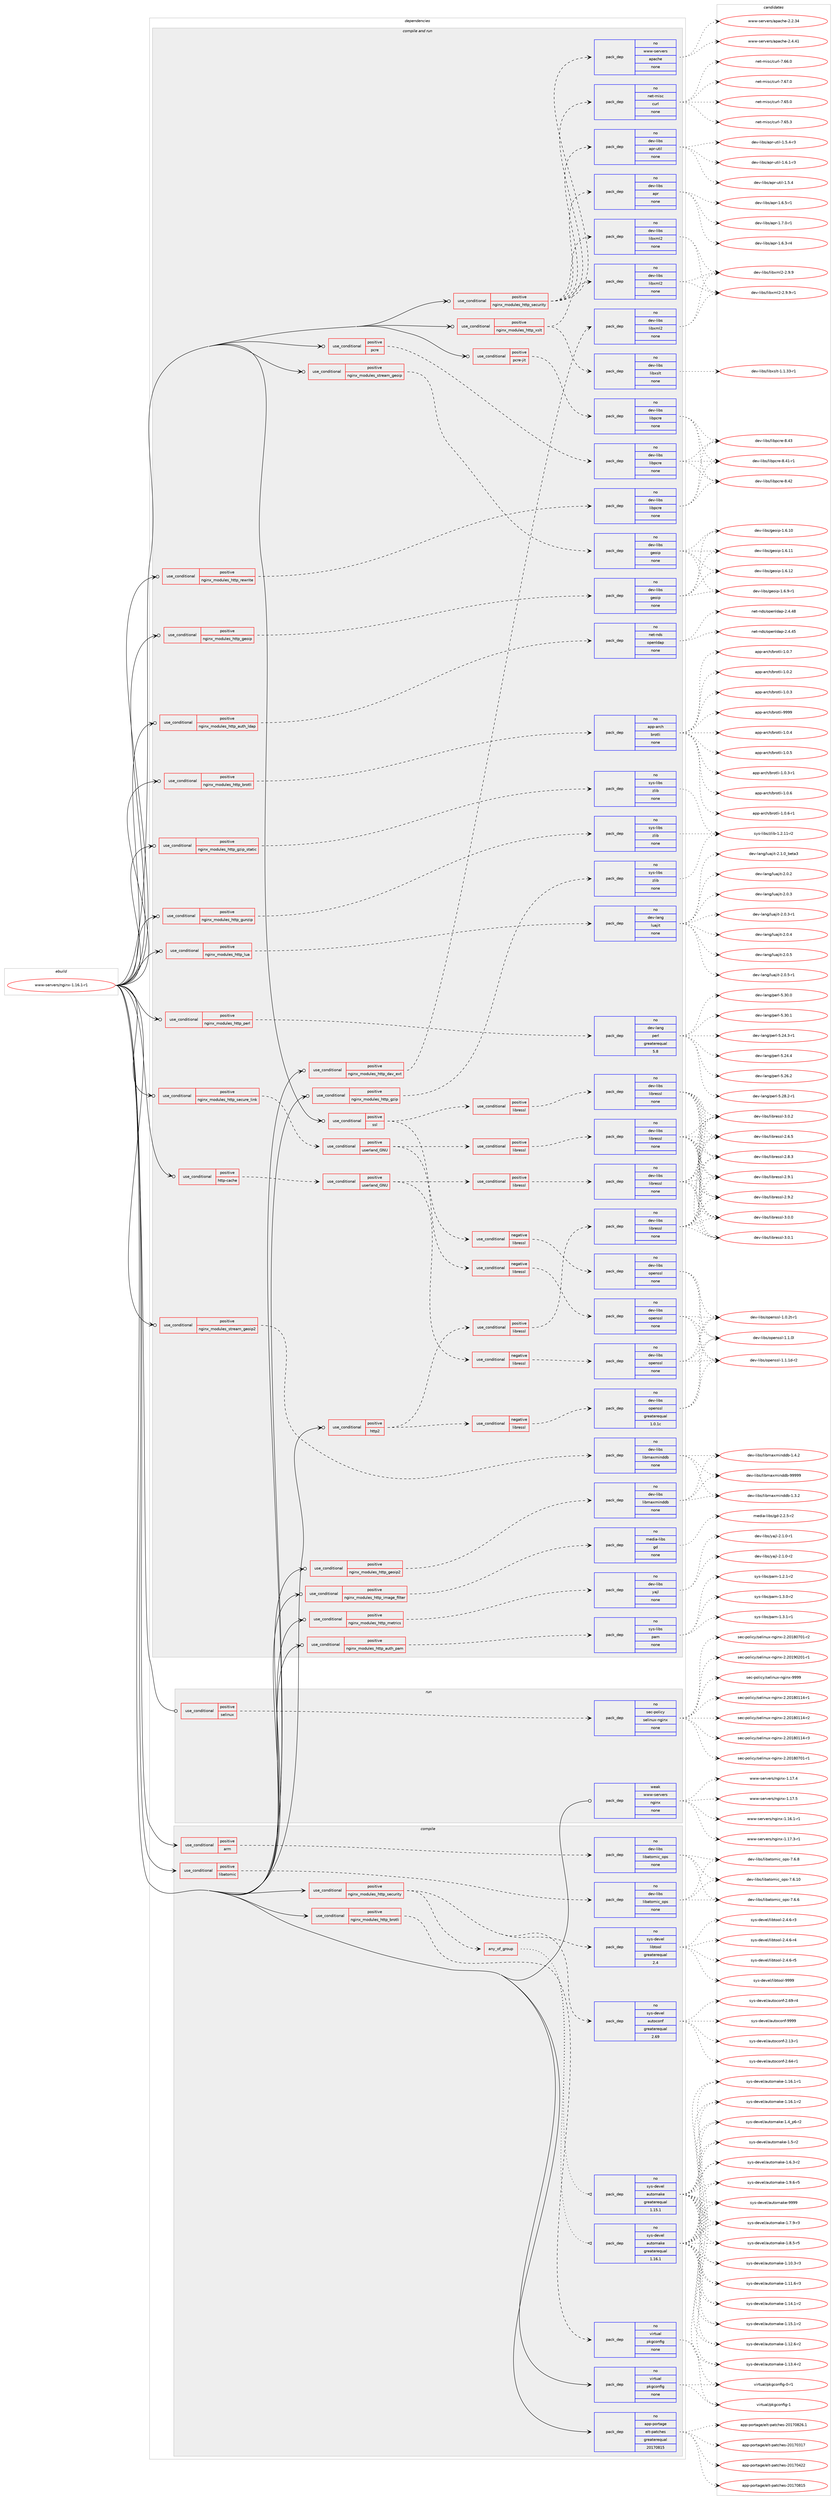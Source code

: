 digraph prolog {

# *************
# Graph options
# *************

newrank=true;
concentrate=true;
compound=true;
graph [rankdir=LR,fontname=Helvetica,fontsize=10,ranksep=1.5];#, ranksep=2.5, nodesep=0.2];
edge  [arrowhead=vee];
node  [fontname=Helvetica,fontsize=10];

# **********
# The ebuild
# **********

subgraph cluster_leftcol {
color=gray;
rank=same;
label=<<i>ebuild</i>>;
id [label="www-servers/nginx-1.16.1-r1", color=red, width=4, href="../www-servers/nginx-1.16.1-r1.svg"];
}

# ****************
# The dependencies
# ****************

subgraph cluster_midcol {
color=gray;
label=<<i>dependencies</i>>;
subgraph cluster_compile {
fillcolor="#eeeeee";
style=filled;
label=<<i>compile</i>>;
subgraph cond218138 {
dependency910166 [label=<<TABLE BORDER="0" CELLBORDER="1" CELLSPACING="0" CELLPADDING="4"><TR><TD ROWSPAN="3" CELLPADDING="10">use_conditional</TD></TR><TR><TD>positive</TD></TR><TR><TD>arm</TD></TR></TABLE>>, shape=none, color=red];
subgraph pack675634 {
dependency910167 [label=<<TABLE BORDER="0" CELLBORDER="1" CELLSPACING="0" CELLPADDING="4" WIDTH="220"><TR><TD ROWSPAN="6" CELLPADDING="30">pack_dep</TD></TR><TR><TD WIDTH="110">no</TD></TR><TR><TD>dev-libs</TD></TR><TR><TD>libatomic_ops</TD></TR><TR><TD>none</TD></TR><TR><TD></TD></TR></TABLE>>, shape=none, color=blue];
}
dependency910166:e -> dependency910167:w [weight=20,style="dashed",arrowhead="vee"];
}
id:e -> dependency910166:w [weight=20,style="solid",arrowhead="vee"];
subgraph cond218139 {
dependency910168 [label=<<TABLE BORDER="0" CELLBORDER="1" CELLSPACING="0" CELLPADDING="4"><TR><TD ROWSPAN="3" CELLPADDING="10">use_conditional</TD></TR><TR><TD>positive</TD></TR><TR><TD>libatomic</TD></TR></TABLE>>, shape=none, color=red];
subgraph pack675635 {
dependency910169 [label=<<TABLE BORDER="0" CELLBORDER="1" CELLSPACING="0" CELLPADDING="4" WIDTH="220"><TR><TD ROWSPAN="6" CELLPADDING="30">pack_dep</TD></TR><TR><TD WIDTH="110">no</TD></TR><TR><TD>dev-libs</TD></TR><TR><TD>libatomic_ops</TD></TR><TR><TD>none</TD></TR><TR><TD></TD></TR></TABLE>>, shape=none, color=blue];
}
dependency910168:e -> dependency910169:w [weight=20,style="dashed",arrowhead="vee"];
}
id:e -> dependency910168:w [weight=20,style="solid",arrowhead="vee"];
subgraph cond218140 {
dependency910170 [label=<<TABLE BORDER="0" CELLBORDER="1" CELLSPACING="0" CELLPADDING="4"><TR><TD ROWSPAN="3" CELLPADDING="10">use_conditional</TD></TR><TR><TD>positive</TD></TR><TR><TD>nginx_modules_http_brotli</TD></TR></TABLE>>, shape=none, color=red];
subgraph pack675636 {
dependency910171 [label=<<TABLE BORDER="0" CELLBORDER="1" CELLSPACING="0" CELLPADDING="4" WIDTH="220"><TR><TD ROWSPAN="6" CELLPADDING="30">pack_dep</TD></TR><TR><TD WIDTH="110">no</TD></TR><TR><TD>virtual</TD></TR><TR><TD>pkgconfig</TD></TR><TR><TD>none</TD></TR><TR><TD></TD></TR></TABLE>>, shape=none, color=blue];
}
dependency910170:e -> dependency910171:w [weight=20,style="dashed",arrowhead="vee"];
}
id:e -> dependency910170:w [weight=20,style="solid",arrowhead="vee"];
subgraph cond218141 {
dependency910172 [label=<<TABLE BORDER="0" CELLBORDER="1" CELLSPACING="0" CELLPADDING="4"><TR><TD ROWSPAN="3" CELLPADDING="10">use_conditional</TD></TR><TR><TD>positive</TD></TR><TR><TD>nginx_modules_http_security</TD></TR></TABLE>>, shape=none, color=red];
subgraph any15815 {
dependency910173 [label=<<TABLE BORDER="0" CELLBORDER="1" CELLSPACING="0" CELLPADDING="4"><TR><TD CELLPADDING="10">any_of_group</TD></TR></TABLE>>, shape=none, color=red];subgraph pack675637 {
dependency910174 [label=<<TABLE BORDER="0" CELLBORDER="1" CELLSPACING="0" CELLPADDING="4" WIDTH="220"><TR><TD ROWSPAN="6" CELLPADDING="30">pack_dep</TD></TR><TR><TD WIDTH="110">no</TD></TR><TR><TD>sys-devel</TD></TR><TR><TD>automake</TD></TR><TR><TD>greaterequal</TD></TR><TR><TD>1.16.1</TD></TR></TABLE>>, shape=none, color=blue];
}
dependency910173:e -> dependency910174:w [weight=20,style="dotted",arrowhead="oinv"];
subgraph pack675638 {
dependency910175 [label=<<TABLE BORDER="0" CELLBORDER="1" CELLSPACING="0" CELLPADDING="4" WIDTH="220"><TR><TD ROWSPAN="6" CELLPADDING="30">pack_dep</TD></TR><TR><TD WIDTH="110">no</TD></TR><TR><TD>sys-devel</TD></TR><TR><TD>automake</TD></TR><TR><TD>greaterequal</TD></TR><TR><TD>1.15.1</TD></TR></TABLE>>, shape=none, color=blue];
}
dependency910173:e -> dependency910175:w [weight=20,style="dotted",arrowhead="oinv"];
}
dependency910172:e -> dependency910173:w [weight=20,style="dashed",arrowhead="vee"];
subgraph pack675639 {
dependency910176 [label=<<TABLE BORDER="0" CELLBORDER="1" CELLSPACING="0" CELLPADDING="4" WIDTH="220"><TR><TD ROWSPAN="6" CELLPADDING="30">pack_dep</TD></TR><TR><TD WIDTH="110">no</TD></TR><TR><TD>sys-devel</TD></TR><TR><TD>autoconf</TD></TR><TR><TD>greaterequal</TD></TR><TR><TD>2.69</TD></TR></TABLE>>, shape=none, color=blue];
}
dependency910172:e -> dependency910176:w [weight=20,style="dashed",arrowhead="vee"];
subgraph pack675640 {
dependency910177 [label=<<TABLE BORDER="0" CELLBORDER="1" CELLSPACING="0" CELLPADDING="4" WIDTH="220"><TR><TD ROWSPAN="6" CELLPADDING="30">pack_dep</TD></TR><TR><TD WIDTH="110">no</TD></TR><TR><TD>sys-devel</TD></TR><TR><TD>libtool</TD></TR><TR><TD>greaterequal</TD></TR><TR><TD>2.4</TD></TR></TABLE>>, shape=none, color=blue];
}
dependency910172:e -> dependency910177:w [weight=20,style="dashed",arrowhead="vee"];
}
id:e -> dependency910172:w [weight=20,style="solid",arrowhead="vee"];
subgraph pack675641 {
dependency910178 [label=<<TABLE BORDER="0" CELLBORDER="1" CELLSPACING="0" CELLPADDING="4" WIDTH="220"><TR><TD ROWSPAN="6" CELLPADDING="30">pack_dep</TD></TR><TR><TD WIDTH="110">no</TD></TR><TR><TD>app-portage</TD></TR><TR><TD>elt-patches</TD></TR><TR><TD>greaterequal</TD></TR><TR><TD>20170815</TD></TR></TABLE>>, shape=none, color=blue];
}
id:e -> dependency910178:w [weight=20,style="solid",arrowhead="vee"];
subgraph pack675642 {
dependency910179 [label=<<TABLE BORDER="0" CELLBORDER="1" CELLSPACING="0" CELLPADDING="4" WIDTH="220"><TR><TD ROWSPAN="6" CELLPADDING="30">pack_dep</TD></TR><TR><TD WIDTH="110">no</TD></TR><TR><TD>virtual</TD></TR><TR><TD>pkgconfig</TD></TR><TR><TD>none</TD></TR><TR><TD></TD></TR></TABLE>>, shape=none, color=blue];
}
id:e -> dependency910179:w [weight=20,style="solid",arrowhead="vee"];
}
subgraph cluster_compileandrun {
fillcolor="#eeeeee";
style=filled;
label=<<i>compile and run</i>>;
subgraph cond218142 {
dependency910180 [label=<<TABLE BORDER="0" CELLBORDER="1" CELLSPACING="0" CELLPADDING="4"><TR><TD ROWSPAN="3" CELLPADDING="10">use_conditional</TD></TR><TR><TD>positive</TD></TR><TR><TD>http-cache</TD></TR></TABLE>>, shape=none, color=red];
subgraph cond218143 {
dependency910181 [label=<<TABLE BORDER="0" CELLBORDER="1" CELLSPACING="0" CELLPADDING="4"><TR><TD ROWSPAN="3" CELLPADDING="10">use_conditional</TD></TR><TR><TD>positive</TD></TR><TR><TD>userland_GNU</TD></TR></TABLE>>, shape=none, color=red];
subgraph cond218144 {
dependency910182 [label=<<TABLE BORDER="0" CELLBORDER="1" CELLSPACING="0" CELLPADDING="4"><TR><TD ROWSPAN="3" CELLPADDING="10">use_conditional</TD></TR><TR><TD>negative</TD></TR><TR><TD>libressl</TD></TR></TABLE>>, shape=none, color=red];
subgraph pack675643 {
dependency910183 [label=<<TABLE BORDER="0" CELLBORDER="1" CELLSPACING="0" CELLPADDING="4" WIDTH="220"><TR><TD ROWSPAN="6" CELLPADDING="30">pack_dep</TD></TR><TR><TD WIDTH="110">no</TD></TR><TR><TD>dev-libs</TD></TR><TR><TD>openssl</TD></TR><TR><TD>none</TD></TR><TR><TD></TD></TR></TABLE>>, shape=none, color=blue];
}
dependency910182:e -> dependency910183:w [weight=20,style="dashed",arrowhead="vee"];
}
dependency910181:e -> dependency910182:w [weight=20,style="dashed",arrowhead="vee"];
subgraph cond218145 {
dependency910184 [label=<<TABLE BORDER="0" CELLBORDER="1" CELLSPACING="0" CELLPADDING="4"><TR><TD ROWSPAN="3" CELLPADDING="10">use_conditional</TD></TR><TR><TD>positive</TD></TR><TR><TD>libressl</TD></TR></TABLE>>, shape=none, color=red];
subgraph pack675644 {
dependency910185 [label=<<TABLE BORDER="0" CELLBORDER="1" CELLSPACING="0" CELLPADDING="4" WIDTH="220"><TR><TD ROWSPAN="6" CELLPADDING="30">pack_dep</TD></TR><TR><TD WIDTH="110">no</TD></TR><TR><TD>dev-libs</TD></TR><TR><TD>libressl</TD></TR><TR><TD>none</TD></TR><TR><TD></TD></TR></TABLE>>, shape=none, color=blue];
}
dependency910184:e -> dependency910185:w [weight=20,style="dashed",arrowhead="vee"];
}
dependency910181:e -> dependency910184:w [weight=20,style="dashed",arrowhead="vee"];
}
dependency910180:e -> dependency910181:w [weight=20,style="dashed",arrowhead="vee"];
}
id:e -> dependency910180:w [weight=20,style="solid",arrowhead="odotvee"];
subgraph cond218146 {
dependency910186 [label=<<TABLE BORDER="0" CELLBORDER="1" CELLSPACING="0" CELLPADDING="4"><TR><TD ROWSPAN="3" CELLPADDING="10">use_conditional</TD></TR><TR><TD>positive</TD></TR><TR><TD>http2</TD></TR></TABLE>>, shape=none, color=red];
subgraph cond218147 {
dependency910187 [label=<<TABLE BORDER="0" CELLBORDER="1" CELLSPACING="0" CELLPADDING="4"><TR><TD ROWSPAN="3" CELLPADDING="10">use_conditional</TD></TR><TR><TD>negative</TD></TR><TR><TD>libressl</TD></TR></TABLE>>, shape=none, color=red];
subgraph pack675645 {
dependency910188 [label=<<TABLE BORDER="0" CELLBORDER="1" CELLSPACING="0" CELLPADDING="4" WIDTH="220"><TR><TD ROWSPAN="6" CELLPADDING="30">pack_dep</TD></TR><TR><TD WIDTH="110">no</TD></TR><TR><TD>dev-libs</TD></TR><TR><TD>openssl</TD></TR><TR><TD>greaterequal</TD></TR><TR><TD>1.0.1c</TD></TR></TABLE>>, shape=none, color=blue];
}
dependency910187:e -> dependency910188:w [weight=20,style="dashed",arrowhead="vee"];
}
dependency910186:e -> dependency910187:w [weight=20,style="dashed",arrowhead="vee"];
subgraph cond218148 {
dependency910189 [label=<<TABLE BORDER="0" CELLBORDER="1" CELLSPACING="0" CELLPADDING="4"><TR><TD ROWSPAN="3" CELLPADDING="10">use_conditional</TD></TR><TR><TD>positive</TD></TR><TR><TD>libressl</TD></TR></TABLE>>, shape=none, color=red];
subgraph pack675646 {
dependency910190 [label=<<TABLE BORDER="0" CELLBORDER="1" CELLSPACING="0" CELLPADDING="4" WIDTH="220"><TR><TD ROWSPAN="6" CELLPADDING="30">pack_dep</TD></TR><TR><TD WIDTH="110">no</TD></TR><TR><TD>dev-libs</TD></TR><TR><TD>libressl</TD></TR><TR><TD>none</TD></TR><TR><TD></TD></TR></TABLE>>, shape=none, color=blue];
}
dependency910189:e -> dependency910190:w [weight=20,style="dashed",arrowhead="vee"];
}
dependency910186:e -> dependency910189:w [weight=20,style="dashed",arrowhead="vee"];
}
id:e -> dependency910186:w [weight=20,style="solid",arrowhead="odotvee"];
subgraph cond218149 {
dependency910191 [label=<<TABLE BORDER="0" CELLBORDER="1" CELLSPACING="0" CELLPADDING="4"><TR><TD ROWSPAN="3" CELLPADDING="10">use_conditional</TD></TR><TR><TD>positive</TD></TR><TR><TD>nginx_modules_http_auth_ldap</TD></TR></TABLE>>, shape=none, color=red];
subgraph pack675647 {
dependency910192 [label=<<TABLE BORDER="0" CELLBORDER="1" CELLSPACING="0" CELLPADDING="4" WIDTH="220"><TR><TD ROWSPAN="6" CELLPADDING="30">pack_dep</TD></TR><TR><TD WIDTH="110">no</TD></TR><TR><TD>net-nds</TD></TR><TR><TD>openldap</TD></TR><TR><TD>none</TD></TR><TR><TD></TD></TR></TABLE>>, shape=none, color=blue];
}
dependency910191:e -> dependency910192:w [weight=20,style="dashed",arrowhead="vee"];
}
id:e -> dependency910191:w [weight=20,style="solid",arrowhead="odotvee"];
subgraph cond218150 {
dependency910193 [label=<<TABLE BORDER="0" CELLBORDER="1" CELLSPACING="0" CELLPADDING="4"><TR><TD ROWSPAN="3" CELLPADDING="10">use_conditional</TD></TR><TR><TD>positive</TD></TR><TR><TD>nginx_modules_http_auth_pam</TD></TR></TABLE>>, shape=none, color=red];
subgraph pack675648 {
dependency910194 [label=<<TABLE BORDER="0" CELLBORDER="1" CELLSPACING="0" CELLPADDING="4" WIDTH="220"><TR><TD ROWSPAN="6" CELLPADDING="30">pack_dep</TD></TR><TR><TD WIDTH="110">no</TD></TR><TR><TD>sys-libs</TD></TR><TR><TD>pam</TD></TR><TR><TD>none</TD></TR><TR><TD></TD></TR></TABLE>>, shape=none, color=blue];
}
dependency910193:e -> dependency910194:w [weight=20,style="dashed",arrowhead="vee"];
}
id:e -> dependency910193:w [weight=20,style="solid",arrowhead="odotvee"];
subgraph cond218151 {
dependency910195 [label=<<TABLE BORDER="0" CELLBORDER="1" CELLSPACING="0" CELLPADDING="4"><TR><TD ROWSPAN="3" CELLPADDING="10">use_conditional</TD></TR><TR><TD>positive</TD></TR><TR><TD>nginx_modules_http_brotli</TD></TR></TABLE>>, shape=none, color=red];
subgraph pack675649 {
dependency910196 [label=<<TABLE BORDER="0" CELLBORDER="1" CELLSPACING="0" CELLPADDING="4" WIDTH="220"><TR><TD ROWSPAN="6" CELLPADDING="30">pack_dep</TD></TR><TR><TD WIDTH="110">no</TD></TR><TR><TD>app-arch</TD></TR><TR><TD>brotli</TD></TR><TR><TD>none</TD></TR><TR><TD></TD></TR></TABLE>>, shape=none, color=blue];
}
dependency910195:e -> dependency910196:w [weight=20,style="dashed",arrowhead="vee"];
}
id:e -> dependency910195:w [weight=20,style="solid",arrowhead="odotvee"];
subgraph cond218152 {
dependency910197 [label=<<TABLE BORDER="0" CELLBORDER="1" CELLSPACING="0" CELLPADDING="4"><TR><TD ROWSPAN="3" CELLPADDING="10">use_conditional</TD></TR><TR><TD>positive</TD></TR><TR><TD>nginx_modules_http_dav_ext</TD></TR></TABLE>>, shape=none, color=red];
subgraph pack675650 {
dependency910198 [label=<<TABLE BORDER="0" CELLBORDER="1" CELLSPACING="0" CELLPADDING="4" WIDTH="220"><TR><TD ROWSPAN="6" CELLPADDING="30">pack_dep</TD></TR><TR><TD WIDTH="110">no</TD></TR><TR><TD>dev-libs</TD></TR><TR><TD>libxml2</TD></TR><TR><TD>none</TD></TR><TR><TD></TD></TR></TABLE>>, shape=none, color=blue];
}
dependency910197:e -> dependency910198:w [weight=20,style="dashed",arrowhead="vee"];
}
id:e -> dependency910197:w [weight=20,style="solid",arrowhead="odotvee"];
subgraph cond218153 {
dependency910199 [label=<<TABLE BORDER="0" CELLBORDER="1" CELLSPACING="0" CELLPADDING="4"><TR><TD ROWSPAN="3" CELLPADDING="10">use_conditional</TD></TR><TR><TD>positive</TD></TR><TR><TD>nginx_modules_http_geoip</TD></TR></TABLE>>, shape=none, color=red];
subgraph pack675651 {
dependency910200 [label=<<TABLE BORDER="0" CELLBORDER="1" CELLSPACING="0" CELLPADDING="4" WIDTH="220"><TR><TD ROWSPAN="6" CELLPADDING="30">pack_dep</TD></TR><TR><TD WIDTH="110">no</TD></TR><TR><TD>dev-libs</TD></TR><TR><TD>geoip</TD></TR><TR><TD>none</TD></TR><TR><TD></TD></TR></TABLE>>, shape=none, color=blue];
}
dependency910199:e -> dependency910200:w [weight=20,style="dashed",arrowhead="vee"];
}
id:e -> dependency910199:w [weight=20,style="solid",arrowhead="odotvee"];
subgraph cond218154 {
dependency910201 [label=<<TABLE BORDER="0" CELLBORDER="1" CELLSPACING="0" CELLPADDING="4"><TR><TD ROWSPAN="3" CELLPADDING="10">use_conditional</TD></TR><TR><TD>positive</TD></TR><TR><TD>nginx_modules_http_geoip2</TD></TR></TABLE>>, shape=none, color=red];
subgraph pack675652 {
dependency910202 [label=<<TABLE BORDER="0" CELLBORDER="1" CELLSPACING="0" CELLPADDING="4" WIDTH="220"><TR><TD ROWSPAN="6" CELLPADDING="30">pack_dep</TD></TR><TR><TD WIDTH="110">no</TD></TR><TR><TD>dev-libs</TD></TR><TR><TD>libmaxminddb</TD></TR><TR><TD>none</TD></TR><TR><TD></TD></TR></TABLE>>, shape=none, color=blue];
}
dependency910201:e -> dependency910202:w [weight=20,style="dashed",arrowhead="vee"];
}
id:e -> dependency910201:w [weight=20,style="solid",arrowhead="odotvee"];
subgraph cond218155 {
dependency910203 [label=<<TABLE BORDER="0" CELLBORDER="1" CELLSPACING="0" CELLPADDING="4"><TR><TD ROWSPAN="3" CELLPADDING="10">use_conditional</TD></TR><TR><TD>positive</TD></TR><TR><TD>nginx_modules_http_gunzip</TD></TR></TABLE>>, shape=none, color=red];
subgraph pack675653 {
dependency910204 [label=<<TABLE BORDER="0" CELLBORDER="1" CELLSPACING="0" CELLPADDING="4" WIDTH="220"><TR><TD ROWSPAN="6" CELLPADDING="30">pack_dep</TD></TR><TR><TD WIDTH="110">no</TD></TR><TR><TD>sys-libs</TD></TR><TR><TD>zlib</TD></TR><TR><TD>none</TD></TR><TR><TD></TD></TR></TABLE>>, shape=none, color=blue];
}
dependency910203:e -> dependency910204:w [weight=20,style="dashed",arrowhead="vee"];
}
id:e -> dependency910203:w [weight=20,style="solid",arrowhead="odotvee"];
subgraph cond218156 {
dependency910205 [label=<<TABLE BORDER="0" CELLBORDER="1" CELLSPACING="0" CELLPADDING="4"><TR><TD ROWSPAN="3" CELLPADDING="10">use_conditional</TD></TR><TR><TD>positive</TD></TR><TR><TD>nginx_modules_http_gzip</TD></TR></TABLE>>, shape=none, color=red];
subgraph pack675654 {
dependency910206 [label=<<TABLE BORDER="0" CELLBORDER="1" CELLSPACING="0" CELLPADDING="4" WIDTH="220"><TR><TD ROWSPAN="6" CELLPADDING="30">pack_dep</TD></TR><TR><TD WIDTH="110">no</TD></TR><TR><TD>sys-libs</TD></TR><TR><TD>zlib</TD></TR><TR><TD>none</TD></TR><TR><TD></TD></TR></TABLE>>, shape=none, color=blue];
}
dependency910205:e -> dependency910206:w [weight=20,style="dashed",arrowhead="vee"];
}
id:e -> dependency910205:w [weight=20,style="solid",arrowhead="odotvee"];
subgraph cond218157 {
dependency910207 [label=<<TABLE BORDER="0" CELLBORDER="1" CELLSPACING="0" CELLPADDING="4"><TR><TD ROWSPAN="3" CELLPADDING="10">use_conditional</TD></TR><TR><TD>positive</TD></TR><TR><TD>nginx_modules_http_gzip_static</TD></TR></TABLE>>, shape=none, color=red];
subgraph pack675655 {
dependency910208 [label=<<TABLE BORDER="0" CELLBORDER="1" CELLSPACING="0" CELLPADDING="4" WIDTH="220"><TR><TD ROWSPAN="6" CELLPADDING="30">pack_dep</TD></TR><TR><TD WIDTH="110">no</TD></TR><TR><TD>sys-libs</TD></TR><TR><TD>zlib</TD></TR><TR><TD>none</TD></TR><TR><TD></TD></TR></TABLE>>, shape=none, color=blue];
}
dependency910207:e -> dependency910208:w [weight=20,style="dashed",arrowhead="vee"];
}
id:e -> dependency910207:w [weight=20,style="solid",arrowhead="odotvee"];
subgraph cond218158 {
dependency910209 [label=<<TABLE BORDER="0" CELLBORDER="1" CELLSPACING="0" CELLPADDING="4"><TR><TD ROWSPAN="3" CELLPADDING="10">use_conditional</TD></TR><TR><TD>positive</TD></TR><TR><TD>nginx_modules_http_image_filter</TD></TR></TABLE>>, shape=none, color=red];
subgraph pack675656 {
dependency910210 [label=<<TABLE BORDER="0" CELLBORDER="1" CELLSPACING="0" CELLPADDING="4" WIDTH="220"><TR><TD ROWSPAN="6" CELLPADDING="30">pack_dep</TD></TR><TR><TD WIDTH="110">no</TD></TR><TR><TD>media-libs</TD></TR><TR><TD>gd</TD></TR><TR><TD>none</TD></TR><TR><TD></TD></TR></TABLE>>, shape=none, color=blue];
}
dependency910209:e -> dependency910210:w [weight=20,style="dashed",arrowhead="vee"];
}
id:e -> dependency910209:w [weight=20,style="solid",arrowhead="odotvee"];
subgraph cond218159 {
dependency910211 [label=<<TABLE BORDER="0" CELLBORDER="1" CELLSPACING="0" CELLPADDING="4"><TR><TD ROWSPAN="3" CELLPADDING="10">use_conditional</TD></TR><TR><TD>positive</TD></TR><TR><TD>nginx_modules_http_lua</TD></TR></TABLE>>, shape=none, color=red];
subgraph pack675657 {
dependency910212 [label=<<TABLE BORDER="0" CELLBORDER="1" CELLSPACING="0" CELLPADDING="4" WIDTH="220"><TR><TD ROWSPAN="6" CELLPADDING="30">pack_dep</TD></TR><TR><TD WIDTH="110">no</TD></TR><TR><TD>dev-lang</TD></TR><TR><TD>luajit</TD></TR><TR><TD>none</TD></TR><TR><TD></TD></TR></TABLE>>, shape=none, color=blue];
}
dependency910211:e -> dependency910212:w [weight=20,style="dashed",arrowhead="vee"];
}
id:e -> dependency910211:w [weight=20,style="solid",arrowhead="odotvee"];
subgraph cond218160 {
dependency910213 [label=<<TABLE BORDER="0" CELLBORDER="1" CELLSPACING="0" CELLPADDING="4"><TR><TD ROWSPAN="3" CELLPADDING="10">use_conditional</TD></TR><TR><TD>positive</TD></TR><TR><TD>nginx_modules_http_metrics</TD></TR></TABLE>>, shape=none, color=red];
subgraph pack675658 {
dependency910214 [label=<<TABLE BORDER="0" CELLBORDER="1" CELLSPACING="0" CELLPADDING="4" WIDTH="220"><TR><TD ROWSPAN="6" CELLPADDING="30">pack_dep</TD></TR><TR><TD WIDTH="110">no</TD></TR><TR><TD>dev-libs</TD></TR><TR><TD>yajl</TD></TR><TR><TD>none</TD></TR><TR><TD></TD></TR></TABLE>>, shape=none, color=blue];
}
dependency910213:e -> dependency910214:w [weight=20,style="dashed",arrowhead="vee"];
}
id:e -> dependency910213:w [weight=20,style="solid",arrowhead="odotvee"];
subgraph cond218161 {
dependency910215 [label=<<TABLE BORDER="0" CELLBORDER="1" CELLSPACING="0" CELLPADDING="4"><TR><TD ROWSPAN="3" CELLPADDING="10">use_conditional</TD></TR><TR><TD>positive</TD></TR><TR><TD>nginx_modules_http_perl</TD></TR></TABLE>>, shape=none, color=red];
subgraph pack675659 {
dependency910216 [label=<<TABLE BORDER="0" CELLBORDER="1" CELLSPACING="0" CELLPADDING="4" WIDTH="220"><TR><TD ROWSPAN="6" CELLPADDING="30">pack_dep</TD></TR><TR><TD WIDTH="110">no</TD></TR><TR><TD>dev-lang</TD></TR><TR><TD>perl</TD></TR><TR><TD>greaterequal</TD></TR><TR><TD>5.8</TD></TR></TABLE>>, shape=none, color=blue];
}
dependency910215:e -> dependency910216:w [weight=20,style="dashed",arrowhead="vee"];
}
id:e -> dependency910215:w [weight=20,style="solid",arrowhead="odotvee"];
subgraph cond218162 {
dependency910217 [label=<<TABLE BORDER="0" CELLBORDER="1" CELLSPACING="0" CELLPADDING="4"><TR><TD ROWSPAN="3" CELLPADDING="10">use_conditional</TD></TR><TR><TD>positive</TD></TR><TR><TD>nginx_modules_http_rewrite</TD></TR></TABLE>>, shape=none, color=red];
subgraph pack675660 {
dependency910218 [label=<<TABLE BORDER="0" CELLBORDER="1" CELLSPACING="0" CELLPADDING="4" WIDTH="220"><TR><TD ROWSPAN="6" CELLPADDING="30">pack_dep</TD></TR><TR><TD WIDTH="110">no</TD></TR><TR><TD>dev-libs</TD></TR><TR><TD>libpcre</TD></TR><TR><TD>none</TD></TR><TR><TD></TD></TR></TABLE>>, shape=none, color=blue];
}
dependency910217:e -> dependency910218:w [weight=20,style="dashed",arrowhead="vee"];
}
id:e -> dependency910217:w [weight=20,style="solid",arrowhead="odotvee"];
subgraph cond218163 {
dependency910219 [label=<<TABLE BORDER="0" CELLBORDER="1" CELLSPACING="0" CELLPADDING="4"><TR><TD ROWSPAN="3" CELLPADDING="10">use_conditional</TD></TR><TR><TD>positive</TD></TR><TR><TD>nginx_modules_http_secure_link</TD></TR></TABLE>>, shape=none, color=red];
subgraph cond218164 {
dependency910220 [label=<<TABLE BORDER="0" CELLBORDER="1" CELLSPACING="0" CELLPADDING="4"><TR><TD ROWSPAN="3" CELLPADDING="10">use_conditional</TD></TR><TR><TD>positive</TD></TR><TR><TD>userland_GNU</TD></TR></TABLE>>, shape=none, color=red];
subgraph cond218165 {
dependency910221 [label=<<TABLE BORDER="0" CELLBORDER="1" CELLSPACING="0" CELLPADDING="4"><TR><TD ROWSPAN="3" CELLPADDING="10">use_conditional</TD></TR><TR><TD>negative</TD></TR><TR><TD>libressl</TD></TR></TABLE>>, shape=none, color=red];
subgraph pack675661 {
dependency910222 [label=<<TABLE BORDER="0" CELLBORDER="1" CELLSPACING="0" CELLPADDING="4" WIDTH="220"><TR><TD ROWSPAN="6" CELLPADDING="30">pack_dep</TD></TR><TR><TD WIDTH="110">no</TD></TR><TR><TD>dev-libs</TD></TR><TR><TD>openssl</TD></TR><TR><TD>none</TD></TR><TR><TD></TD></TR></TABLE>>, shape=none, color=blue];
}
dependency910221:e -> dependency910222:w [weight=20,style="dashed",arrowhead="vee"];
}
dependency910220:e -> dependency910221:w [weight=20,style="dashed",arrowhead="vee"];
subgraph cond218166 {
dependency910223 [label=<<TABLE BORDER="0" CELLBORDER="1" CELLSPACING="0" CELLPADDING="4"><TR><TD ROWSPAN="3" CELLPADDING="10">use_conditional</TD></TR><TR><TD>positive</TD></TR><TR><TD>libressl</TD></TR></TABLE>>, shape=none, color=red];
subgraph pack675662 {
dependency910224 [label=<<TABLE BORDER="0" CELLBORDER="1" CELLSPACING="0" CELLPADDING="4" WIDTH="220"><TR><TD ROWSPAN="6" CELLPADDING="30">pack_dep</TD></TR><TR><TD WIDTH="110">no</TD></TR><TR><TD>dev-libs</TD></TR><TR><TD>libressl</TD></TR><TR><TD>none</TD></TR><TR><TD></TD></TR></TABLE>>, shape=none, color=blue];
}
dependency910223:e -> dependency910224:w [weight=20,style="dashed",arrowhead="vee"];
}
dependency910220:e -> dependency910223:w [weight=20,style="dashed",arrowhead="vee"];
}
dependency910219:e -> dependency910220:w [weight=20,style="dashed",arrowhead="vee"];
}
id:e -> dependency910219:w [weight=20,style="solid",arrowhead="odotvee"];
subgraph cond218167 {
dependency910225 [label=<<TABLE BORDER="0" CELLBORDER="1" CELLSPACING="0" CELLPADDING="4"><TR><TD ROWSPAN="3" CELLPADDING="10">use_conditional</TD></TR><TR><TD>positive</TD></TR><TR><TD>nginx_modules_http_security</TD></TR></TABLE>>, shape=none, color=red];
subgraph pack675663 {
dependency910226 [label=<<TABLE BORDER="0" CELLBORDER="1" CELLSPACING="0" CELLPADDING="4" WIDTH="220"><TR><TD ROWSPAN="6" CELLPADDING="30">pack_dep</TD></TR><TR><TD WIDTH="110">no</TD></TR><TR><TD>dev-libs</TD></TR><TR><TD>apr</TD></TR><TR><TD>none</TD></TR><TR><TD></TD></TR></TABLE>>, shape=none, color=blue];
}
dependency910225:e -> dependency910226:w [weight=20,style="dashed",arrowhead="vee"];
subgraph pack675664 {
dependency910227 [label=<<TABLE BORDER="0" CELLBORDER="1" CELLSPACING="0" CELLPADDING="4" WIDTH="220"><TR><TD ROWSPAN="6" CELLPADDING="30">pack_dep</TD></TR><TR><TD WIDTH="110">no</TD></TR><TR><TD>dev-libs</TD></TR><TR><TD>apr-util</TD></TR><TR><TD>none</TD></TR><TR><TD></TD></TR></TABLE>>, shape=none, color=blue];
}
dependency910225:e -> dependency910227:w [weight=20,style="dashed",arrowhead="vee"];
subgraph pack675665 {
dependency910228 [label=<<TABLE BORDER="0" CELLBORDER="1" CELLSPACING="0" CELLPADDING="4" WIDTH="220"><TR><TD ROWSPAN="6" CELLPADDING="30">pack_dep</TD></TR><TR><TD WIDTH="110">no</TD></TR><TR><TD>dev-libs</TD></TR><TR><TD>libxml2</TD></TR><TR><TD>none</TD></TR><TR><TD></TD></TR></TABLE>>, shape=none, color=blue];
}
dependency910225:e -> dependency910228:w [weight=20,style="dashed",arrowhead="vee"];
subgraph pack675666 {
dependency910229 [label=<<TABLE BORDER="0" CELLBORDER="1" CELLSPACING="0" CELLPADDING="4" WIDTH="220"><TR><TD ROWSPAN="6" CELLPADDING="30">pack_dep</TD></TR><TR><TD WIDTH="110">no</TD></TR><TR><TD>net-misc</TD></TR><TR><TD>curl</TD></TR><TR><TD>none</TD></TR><TR><TD></TD></TR></TABLE>>, shape=none, color=blue];
}
dependency910225:e -> dependency910229:w [weight=20,style="dashed",arrowhead="vee"];
subgraph pack675667 {
dependency910230 [label=<<TABLE BORDER="0" CELLBORDER="1" CELLSPACING="0" CELLPADDING="4" WIDTH="220"><TR><TD ROWSPAN="6" CELLPADDING="30">pack_dep</TD></TR><TR><TD WIDTH="110">no</TD></TR><TR><TD>www-servers</TD></TR><TR><TD>apache</TD></TR><TR><TD>none</TD></TR><TR><TD></TD></TR></TABLE>>, shape=none, color=blue];
}
dependency910225:e -> dependency910230:w [weight=20,style="dashed",arrowhead="vee"];
}
id:e -> dependency910225:w [weight=20,style="solid",arrowhead="odotvee"];
subgraph cond218168 {
dependency910231 [label=<<TABLE BORDER="0" CELLBORDER="1" CELLSPACING="0" CELLPADDING="4"><TR><TD ROWSPAN="3" CELLPADDING="10">use_conditional</TD></TR><TR><TD>positive</TD></TR><TR><TD>nginx_modules_http_xslt</TD></TR></TABLE>>, shape=none, color=red];
subgraph pack675668 {
dependency910232 [label=<<TABLE BORDER="0" CELLBORDER="1" CELLSPACING="0" CELLPADDING="4" WIDTH="220"><TR><TD ROWSPAN="6" CELLPADDING="30">pack_dep</TD></TR><TR><TD WIDTH="110">no</TD></TR><TR><TD>dev-libs</TD></TR><TR><TD>libxml2</TD></TR><TR><TD>none</TD></TR><TR><TD></TD></TR></TABLE>>, shape=none, color=blue];
}
dependency910231:e -> dependency910232:w [weight=20,style="dashed",arrowhead="vee"];
subgraph pack675669 {
dependency910233 [label=<<TABLE BORDER="0" CELLBORDER="1" CELLSPACING="0" CELLPADDING="4" WIDTH="220"><TR><TD ROWSPAN="6" CELLPADDING="30">pack_dep</TD></TR><TR><TD WIDTH="110">no</TD></TR><TR><TD>dev-libs</TD></TR><TR><TD>libxslt</TD></TR><TR><TD>none</TD></TR><TR><TD></TD></TR></TABLE>>, shape=none, color=blue];
}
dependency910231:e -> dependency910233:w [weight=20,style="dashed",arrowhead="vee"];
}
id:e -> dependency910231:w [weight=20,style="solid",arrowhead="odotvee"];
subgraph cond218169 {
dependency910234 [label=<<TABLE BORDER="0" CELLBORDER="1" CELLSPACING="0" CELLPADDING="4"><TR><TD ROWSPAN="3" CELLPADDING="10">use_conditional</TD></TR><TR><TD>positive</TD></TR><TR><TD>nginx_modules_stream_geoip</TD></TR></TABLE>>, shape=none, color=red];
subgraph pack675670 {
dependency910235 [label=<<TABLE BORDER="0" CELLBORDER="1" CELLSPACING="0" CELLPADDING="4" WIDTH="220"><TR><TD ROWSPAN="6" CELLPADDING="30">pack_dep</TD></TR><TR><TD WIDTH="110">no</TD></TR><TR><TD>dev-libs</TD></TR><TR><TD>geoip</TD></TR><TR><TD>none</TD></TR><TR><TD></TD></TR></TABLE>>, shape=none, color=blue];
}
dependency910234:e -> dependency910235:w [weight=20,style="dashed",arrowhead="vee"];
}
id:e -> dependency910234:w [weight=20,style="solid",arrowhead="odotvee"];
subgraph cond218170 {
dependency910236 [label=<<TABLE BORDER="0" CELLBORDER="1" CELLSPACING="0" CELLPADDING="4"><TR><TD ROWSPAN="3" CELLPADDING="10">use_conditional</TD></TR><TR><TD>positive</TD></TR><TR><TD>nginx_modules_stream_geoip2</TD></TR></TABLE>>, shape=none, color=red];
subgraph pack675671 {
dependency910237 [label=<<TABLE BORDER="0" CELLBORDER="1" CELLSPACING="0" CELLPADDING="4" WIDTH="220"><TR><TD ROWSPAN="6" CELLPADDING="30">pack_dep</TD></TR><TR><TD WIDTH="110">no</TD></TR><TR><TD>dev-libs</TD></TR><TR><TD>libmaxminddb</TD></TR><TR><TD>none</TD></TR><TR><TD></TD></TR></TABLE>>, shape=none, color=blue];
}
dependency910236:e -> dependency910237:w [weight=20,style="dashed",arrowhead="vee"];
}
id:e -> dependency910236:w [weight=20,style="solid",arrowhead="odotvee"];
subgraph cond218171 {
dependency910238 [label=<<TABLE BORDER="0" CELLBORDER="1" CELLSPACING="0" CELLPADDING="4"><TR><TD ROWSPAN="3" CELLPADDING="10">use_conditional</TD></TR><TR><TD>positive</TD></TR><TR><TD>pcre</TD></TR></TABLE>>, shape=none, color=red];
subgraph pack675672 {
dependency910239 [label=<<TABLE BORDER="0" CELLBORDER="1" CELLSPACING="0" CELLPADDING="4" WIDTH="220"><TR><TD ROWSPAN="6" CELLPADDING="30">pack_dep</TD></TR><TR><TD WIDTH="110">no</TD></TR><TR><TD>dev-libs</TD></TR><TR><TD>libpcre</TD></TR><TR><TD>none</TD></TR><TR><TD></TD></TR></TABLE>>, shape=none, color=blue];
}
dependency910238:e -> dependency910239:w [weight=20,style="dashed",arrowhead="vee"];
}
id:e -> dependency910238:w [weight=20,style="solid",arrowhead="odotvee"];
subgraph cond218172 {
dependency910240 [label=<<TABLE BORDER="0" CELLBORDER="1" CELLSPACING="0" CELLPADDING="4"><TR><TD ROWSPAN="3" CELLPADDING="10">use_conditional</TD></TR><TR><TD>positive</TD></TR><TR><TD>pcre-jit</TD></TR></TABLE>>, shape=none, color=red];
subgraph pack675673 {
dependency910241 [label=<<TABLE BORDER="0" CELLBORDER="1" CELLSPACING="0" CELLPADDING="4" WIDTH="220"><TR><TD ROWSPAN="6" CELLPADDING="30">pack_dep</TD></TR><TR><TD WIDTH="110">no</TD></TR><TR><TD>dev-libs</TD></TR><TR><TD>libpcre</TD></TR><TR><TD>none</TD></TR><TR><TD></TD></TR></TABLE>>, shape=none, color=blue];
}
dependency910240:e -> dependency910241:w [weight=20,style="dashed",arrowhead="vee"];
}
id:e -> dependency910240:w [weight=20,style="solid",arrowhead="odotvee"];
subgraph cond218173 {
dependency910242 [label=<<TABLE BORDER="0" CELLBORDER="1" CELLSPACING="0" CELLPADDING="4"><TR><TD ROWSPAN="3" CELLPADDING="10">use_conditional</TD></TR><TR><TD>positive</TD></TR><TR><TD>ssl</TD></TR></TABLE>>, shape=none, color=red];
subgraph cond218174 {
dependency910243 [label=<<TABLE BORDER="0" CELLBORDER="1" CELLSPACING="0" CELLPADDING="4"><TR><TD ROWSPAN="3" CELLPADDING="10">use_conditional</TD></TR><TR><TD>negative</TD></TR><TR><TD>libressl</TD></TR></TABLE>>, shape=none, color=red];
subgraph pack675674 {
dependency910244 [label=<<TABLE BORDER="0" CELLBORDER="1" CELLSPACING="0" CELLPADDING="4" WIDTH="220"><TR><TD ROWSPAN="6" CELLPADDING="30">pack_dep</TD></TR><TR><TD WIDTH="110">no</TD></TR><TR><TD>dev-libs</TD></TR><TR><TD>openssl</TD></TR><TR><TD>none</TD></TR><TR><TD></TD></TR></TABLE>>, shape=none, color=blue];
}
dependency910243:e -> dependency910244:w [weight=20,style="dashed",arrowhead="vee"];
}
dependency910242:e -> dependency910243:w [weight=20,style="dashed",arrowhead="vee"];
subgraph cond218175 {
dependency910245 [label=<<TABLE BORDER="0" CELLBORDER="1" CELLSPACING="0" CELLPADDING="4"><TR><TD ROWSPAN="3" CELLPADDING="10">use_conditional</TD></TR><TR><TD>positive</TD></TR><TR><TD>libressl</TD></TR></TABLE>>, shape=none, color=red];
subgraph pack675675 {
dependency910246 [label=<<TABLE BORDER="0" CELLBORDER="1" CELLSPACING="0" CELLPADDING="4" WIDTH="220"><TR><TD ROWSPAN="6" CELLPADDING="30">pack_dep</TD></TR><TR><TD WIDTH="110">no</TD></TR><TR><TD>dev-libs</TD></TR><TR><TD>libressl</TD></TR><TR><TD>none</TD></TR><TR><TD></TD></TR></TABLE>>, shape=none, color=blue];
}
dependency910245:e -> dependency910246:w [weight=20,style="dashed",arrowhead="vee"];
}
dependency910242:e -> dependency910245:w [weight=20,style="dashed",arrowhead="vee"];
}
id:e -> dependency910242:w [weight=20,style="solid",arrowhead="odotvee"];
}
subgraph cluster_run {
fillcolor="#eeeeee";
style=filled;
label=<<i>run</i>>;
subgraph cond218176 {
dependency910247 [label=<<TABLE BORDER="0" CELLBORDER="1" CELLSPACING="0" CELLPADDING="4"><TR><TD ROWSPAN="3" CELLPADDING="10">use_conditional</TD></TR><TR><TD>positive</TD></TR><TR><TD>selinux</TD></TR></TABLE>>, shape=none, color=red];
subgraph pack675676 {
dependency910248 [label=<<TABLE BORDER="0" CELLBORDER="1" CELLSPACING="0" CELLPADDING="4" WIDTH="220"><TR><TD ROWSPAN="6" CELLPADDING="30">pack_dep</TD></TR><TR><TD WIDTH="110">no</TD></TR><TR><TD>sec-policy</TD></TR><TR><TD>selinux-nginx</TD></TR><TR><TD>none</TD></TR><TR><TD></TD></TR></TABLE>>, shape=none, color=blue];
}
dependency910247:e -> dependency910248:w [weight=20,style="dashed",arrowhead="vee"];
}
id:e -> dependency910247:w [weight=20,style="solid",arrowhead="odot"];
subgraph pack675677 {
dependency910249 [label=<<TABLE BORDER="0" CELLBORDER="1" CELLSPACING="0" CELLPADDING="4" WIDTH="220"><TR><TD ROWSPAN="6" CELLPADDING="30">pack_dep</TD></TR><TR><TD WIDTH="110">weak</TD></TR><TR><TD>www-servers</TD></TR><TR><TD>nginx</TD></TR><TR><TD>none</TD></TR><TR><TD></TD></TR></TABLE>>, shape=none, color=blue];
}
id:e -> dependency910249:w [weight=20,style="solid",arrowhead="odot"];
}
}

# **************
# The candidates
# **************

subgraph cluster_choices {
rank=same;
color=gray;
label=<<i>candidates</i>>;

subgraph choice675634 {
color=black;
nodesep=1;
choice1001011184510810598115471081059897116111109105999511111211545554654464948 [label="dev-libs/libatomic_ops-7.6.10", color=red, width=4,href="../dev-libs/libatomic_ops-7.6.10.svg"];
choice10010111845108105981154710810598971161111091059995111112115455546544654 [label="dev-libs/libatomic_ops-7.6.6", color=red, width=4,href="../dev-libs/libatomic_ops-7.6.6.svg"];
choice10010111845108105981154710810598971161111091059995111112115455546544656 [label="dev-libs/libatomic_ops-7.6.8", color=red, width=4,href="../dev-libs/libatomic_ops-7.6.8.svg"];
dependency910167:e -> choice1001011184510810598115471081059897116111109105999511111211545554654464948:w [style=dotted,weight="100"];
dependency910167:e -> choice10010111845108105981154710810598971161111091059995111112115455546544654:w [style=dotted,weight="100"];
dependency910167:e -> choice10010111845108105981154710810598971161111091059995111112115455546544656:w [style=dotted,weight="100"];
}
subgraph choice675635 {
color=black;
nodesep=1;
choice1001011184510810598115471081059897116111109105999511111211545554654464948 [label="dev-libs/libatomic_ops-7.6.10", color=red, width=4,href="../dev-libs/libatomic_ops-7.6.10.svg"];
choice10010111845108105981154710810598971161111091059995111112115455546544654 [label="dev-libs/libatomic_ops-7.6.6", color=red, width=4,href="../dev-libs/libatomic_ops-7.6.6.svg"];
choice10010111845108105981154710810598971161111091059995111112115455546544656 [label="dev-libs/libatomic_ops-7.6.8", color=red, width=4,href="../dev-libs/libatomic_ops-7.6.8.svg"];
dependency910169:e -> choice1001011184510810598115471081059897116111109105999511111211545554654464948:w [style=dotted,weight="100"];
dependency910169:e -> choice10010111845108105981154710810598971161111091059995111112115455546544654:w [style=dotted,weight="100"];
dependency910169:e -> choice10010111845108105981154710810598971161111091059995111112115455546544656:w [style=dotted,weight="100"];
}
subgraph choice675636 {
color=black;
nodesep=1;
choice11810511411611797108471121071039911111010210510345484511449 [label="virtual/pkgconfig-0-r1", color=red, width=4,href="../virtual/pkgconfig-0-r1.svg"];
choice1181051141161179710847112107103991111101021051034549 [label="virtual/pkgconfig-1", color=red, width=4,href="../virtual/pkgconfig-1.svg"];
dependency910171:e -> choice11810511411611797108471121071039911111010210510345484511449:w [style=dotted,weight="100"];
dependency910171:e -> choice1181051141161179710847112107103991111101021051034549:w [style=dotted,weight="100"];
}
subgraph choice675637 {
color=black;
nodesep=1;
choice11512111545100101118101108479711711611110997107101454946494846514511451 [label="sys-devel/automake-1.10.3-r3", color=red, width=4,href="../sys-devel/automake-1.10.3-r3.svg"];
choice11512111545100101118101108479711711611110997107101454946494946544511451 [label="sys-devel/automake-1.11.6-r3", color=red, width=4,href="../sys-devel/automake-1.11.6-r3.svg"];
choice11512111545100101118101108479711711611110997107101454946495046544511450 [label="sys-devel/automake-1.12.6-r2", color=red, width=4,href="../sys-devel/automake-1.12.6-r2.svg"];
choice11512111545100101118101108479711711611110997107101454946495146524511450 [label="sys-devel/automake-1.13.4-r2", color=red, width=4,href="../sys-devel/automake-1.13.4-r2.svg"];
choice11512111545100101118101108479711711611110997107101454946495246494511450 [label="sys-devel/automake-1.14.1-r2", color=red, width=4,href="../sys-devel/automake-1.14.1-r2.svg"];
choice11512111545100101118101108479711711611110997107101454946495346494511450 [label="sys-devel/automake-1.15.1-r2", color=red, width=4,href="../sys-devel/automake-1.15.1-r2.svg"];
choice11512111545100101118101108479711711611110997107101454946495446494511449 [label="sys-devel/automake-1.16.1-r1", color=red, width=4,href="../sys-devel/automake-1.16.1-r1.svg"];
choice11512111545100101118101108479711711611110997107101454946495446494511450 [label="sys-devel/automake-1.16.1-r2", color=red, width=4,href="../sys-devel/automake-1.16.1-r2.svg"];
choice115121115451001011181011084797117116111109971071014549465295112544511450 [label="sys-devel/automake-1.4_p6-r2", color=red, width=4,href="../sys-devel/automake-1.4_p6-r2.svg"];
choice11512111545100101118101108479711711611110997107101454946534511450 [label="sys-devel/automake-1.5-r2", color=red, width=4,href="../sys-devel/automake-1.5-r2.svg"];
choice115121115451001011181011084797117116111109971071014549465446514511450 [label="sys-devel/automake-1.6.3-r2", color=red, width=4,href="../sys-devel/automake-1.6.3-r2.svg"];
choice115121115451001011181011084797117116111109971071014549465546574511451 [label="sys-devel/automake-1.7.9-r3", color=red, width=4,href="../sys-devel/automake-1.7.9-r3.svg"];
choice115121115451001011181011084797117116111109971071014549465646534511453 [label="sys-devel/automake-1.8.5-r5", color=red, width=4,href="../sys-devel/automake-1.8.5-r5.svg"];
choice115121115451001011181011084797117116111109971071014549465746544511453 [label="sys-devel/automake-1.9.6-r5", color=red, width=4,href="../sys-devel/automake-1.9.6-r5.svg"];
choice115121115451001011181011084797117116111109971071014557575757 [label="sys-devel/automake-9999", color=red, width=4,href="../sys-devel/automake-9999.svg"];
dependency910174:e -> choice11512111545100101118101108479711711611110997107101454946494846514511451:w [style=dotted,weight="100"];
dependency910174:e -> choice11512111545100101118101108479711711611110997107101454946494946544511451:w [style=dotted,weight="100"];
dependency910174:e -> choice11512111545100101118101108479711711611110997107101454946495046544511450:w [style=dotted,weight="100"];
dependency910174:e -> choice11512111545100101118101108479711711611110997107101454946495146524511450:w [style=dotted,weight="100"];
dependency910174:e -> choice11512111545100101118101108479711711611110997107101454946495246494511450:w [style=dotted,weight="100"];
dependency910174:e -> choice11512111545100101118101108479711711611110997107101454946495346494511450:w [style=dotted,weight="100"];
dependency910174:e -> choice11512111545100101118101108479711711611110997107101454946495446494511449:w [style=dotted,weight="100"];
dependency910174:e -> choice11512111545100101118101108479711711611110997107101454946495446494511450:w [style=dotted,weight="100"];
dependency910174:e -> choice115121115451001011181011084797117116111109971071014549465295112544511450:w [style=dotted,weight="100"];
dependency910174:e -> choice11512111545100101118101108479711711611110997107101454946534511450:w [style=dotted,weight="100"];
dependency910174:e -> choice115121115451001011181011084797117116111109971071014549465446514511450:w [style=dotted,weight="100"];
dependency910174:e -> choice115121115451001011181011084797117116111109971071014549465546574511451:w [style=dotted,weight="100"];
dependency910174:e -> choice115121115451001011181011084797117116111109971071014549465646534511453:w [style=dotted,weight="100"];
dependency910174:e -> choice115121115451001011181011084797117116111109971071014549465746544511453:w [style=dotted,weight="100"];
dependency910174:e -> choice115121115451001011181011084797117116111109971071014557575757:w [style=dotted,weight="100"];
}
subgraph choice675638 {
color=black;
nodesep=1;
choice11512111545100101118101108479711711611110997107101454946494846514511451 [label="sys-devel/automake-1.10.3-r3", color=red, width=4,href="../sys-devel/automake-1.10.3-r3.svg"];
choice11512111545100101118101108479711711611110997107101454946494946544511451 [label="sys-devel/automake-1.11.6-r3", color=red, width=4,href="../sys-devel/automake-1.11.6-r3.svg"];
choice11512111545100101118101108479711711611110997107101454946495046544511450 [label="sys-devel/automake-1.12.6-r2", color=red, width=4,href="../sys-devel/automake-1.12.6-r2.svg"];
choice11512111545100101118101108479711711611110997107101454946495146524511450 [label="sys-devel/automake-1.13.4-r2", color=red, width=4,href="../sys-devel/automake-1.13.4-r2.svg"];
choice11512111545100101118101108479711711611110997107101454946495246494511450 [label="sys-devel/automake-1.14.1-r2", color=red, width=4,href="../sys-devel/automake-1.14.1-r2.svg"];
choice11512111545100101118101108479711711611110997107101454946495346494511450 [label="sys-devel/automake-1.15.1-r2", color=red, width=4,href="../sys-devel/automake-1.15.1-r2.svg"];
choice11512111545100101118101108479711711611110997107101454946495446494511449 [label="sys-devel/automake-1.16.1-r1", color=red, width=4,href="../sys-devel/automake-1.16.1-r1.svg"];
choice11512111545100101118101108479711711611110997107101454946495446494511450 [label="sys-devel/automake-1.16.1-r2", color=red, width=4,href="../sys-devel/automake-1.16.1-r2.svg"];
choice115121115451001011181011084797117116111109971071014549465295112544511450 [label="sys-devel/automake-1.4_p6-r2", color=red, width=4,href="../sys-devel/automake-1.4_p6-r2.svg"];
choice11512111545100101118101108479711711611110997107101454946534511450 [label="sys-devel/automake-1.5-r2", color=red, width=4,href="../sys-devel/automake-1.5-r2.svg"];
choice115121115451001011181011084797117116111109971071014549465446514511450 [label="sys-devel/automake-1.6.3-r2", color=red, width=4,href="../sys-devel/automake-1.6.3-r2.svg"];
choice115121115451001011181011084797117116111109971071014549465546574511451 [label="sys-devel/automake-1.7.9-r3", color=red, width=4,href="../sys-devel/automake-1.7.9-r3.svg"];
choice115121115451001011181011084797117116111109971071014549465646534511453 [label="sys-devel/automake-1.8.5-r5", color=red, width=4,href="../sys-devel/automake-1.8.5-r5.svg"];
choice115121115451001011181011084797117116111109971071014549465746544511453 [label="sys-devel/automake-1.9.6-r5", color=red, width=4,href="../sys-devel/automake-1.9.6-r5.svg"];
choice115121115451001011181011084797117116111109971071014557575757 [label="sys-devel/automake-9999", color=red, width=4,href="../sys-devel/automake-9999.svg"];
dependency910175:e -> choice11512111545100101118101108479711711611110997107101454946494846514511451:w [style=dotted,weight="100"];
dependency910175:e -> choice11512111545100101118101108479711711611110997107101454946494946544511451:w [style=dotted,weight="100"];
dependency910175:e -> choice11512111545100101118101108479711711611110997107101454946495046544511450:w [style=dotted,weight="100"];
dependency910175:e -> choice11512111545100101118101108479711711611110997107101454946495146524511450:w [style=dotted,weight="100"];
dependency910175:e -> choice11512111545100101118101108479711711611110997107101454946495246494511450:w [style=dotted,weight="100"];
dependency910175:e -> choice11512111545100101118101108479711711611110997107101454946495346494511450:w [style=dotted,weight="100"];
dependency910175:e -> choice11512111545100101118101108479711711611110997107101454946495446494511449:w [style=dotted,weight="100"];
dependency910175:e -> choice11512111545100101118101108479711711611110997107101454946495446494511450:w [style=dotted,weight="100"];
dependency910175:e -> choice115121115451001011181011084797117116111109971071014549465295112544511450:w [style=dotted,weight="100"];
dependency910175:e -> choice11512111545100101118101108479711711611110997107101454946534511450:w [style=dotted,weight="100"];
dependency910175:e -> choice115121115451001011181011084797117116111109971071014549465446514511450:w [style=dotted,weight="100"];
dependency910175:e -> choice115121115451001011181011084797117116111109971071014549465546574511451:w [style=dotted,weight="100"];
dependency910175:e -> choice115121115451001011181011084797117116111109971071014549465646534511453:w [style=dotted,weight="100"];
dependency910175:e -> choice115121115451001011181011084797117116111109971071014549465746544511453:w [style=dotted,weight="100"];
dependency910175:e -> choice115121115451001011181011084797117116111109971071014557575757:w [style=dotted,weight="100"];
}
subgraph choice675639 {
color=black;
nodesep=1;
choice1151211154510010111810110847971171161119911111010245504649514511449 [label="sys-devel/autoconf-2.13-r1", color=red, width=4,href="../sys-devel/autoconf-2.13-r1.svg"];
choice1151211154510010111810110847971171161119911111010245504654524511449 [label="sys-devel/autoconf-2.64-r1", color=red, width=4,href="../sys-devel/autoconf-2.64-r1.svg"];
choice1151211154510010111810110847971171161119911111010245504654574511452 [label="sys-devel/autoconf-2.69-r4", color=red, width=4,href="../sys-devel/autoconf-2.69-r4.svg"];
choice115121115451001011181011084797117116111991111101024557575757 [label="sys-devel/autoconf-9999", color=red, width=4,href="../sys-devel/autoconf-9999.svg"];
dependency910176:e -> choice1151211154510010111810110847971171161119911111010245504649514511449:w [style=dotted,weight="100"];
dependency910176:e -> choice1151211154510010111810110847971171161119911111010245504654524511449:w [style=dotted,weight="100"];
dependency910176:e -> choice1151211154510010111810110847971171161119911111010245504654574511452:w [style=dotted,weight="100"];
dependency910176:e -> choice115121115451001011181011084797117116111991111101024557575757:w [style=dotted,weight="100"];
}
subgraph choice675640 {
color=black;
nodesep=1;
choice1151211154510010111810110847108105981161111111084550465246544511451 [label="sys-devel/libtool-2.4.6-r3", color=red, width=4,href="../sys-devel/libtool-2.4.6-r3.svg"];
choice1151211154510010111810110847108105981161111111084550465246544511452 [label="sys-devel/libtool-2.4.6-r4", color=red, width=4,href="../sys-devel/libtool-2.4.6-r4.svg"];
choice1151211154510010111810110847108105981161111111084550465246544511453 [label="sys-devel/libtool-2.4.6-r5", color=red, width=4,href="../sys-devel/libtool-2.4.6-r5.svg"];
choice1151211154510010111810110847108105981161111111084557575757 [label="sys-devel/libtool-9999", color=red, width=4,href="../sys-devel/libtool-9999.svg"];
dependency910177:e -> choice1151211154510010111810110847108105981161111111084550465246544511451:w [style=dotted,weight="100"];
dependency910177:e -> choice1151211154510010111810110847108105981161111111084550465246544511452:w [style=dotted,weight="100"];
dependency910177:e -> choice1151211154510010111810110847108105981161111111084550465246544511453:w [style=dotted,weight="100"];
dependency910177:e -> choice1151211154510010111810110847108105981161111111084557575757:w [style=dotted,weight="100"];
}
subgraph choice675641 {
color=black;
nodesep=1;
choice97112112451121111141169710310147101108116451129711699104101115455048495548514955 [label="app-portage/elt-patches-20170317", color=red, width=4,href="../app-portage/elt-patches-20170317.svg"];
choice97112112451121111141169710310147101108116451129711699104101115455048495548525050 [label="app-portage/elt-patches-20170422", color=red, width=4,href="../app-portage/elt-patches-20170422.svg"];
choice97112112451121111141169710310147101108116451129711699104101115455048495548564953 [label="app-portage/elt-patches-20170815", color=red, width=4,href="../app-portage/elt-patches-20170815.svg"];
choice971121124511211111411697103101471011081164511297116991041011154550484955485650544649 [label="app-portage/elt-patches-20170826.1", color=red, width=4,href="../app-portage/elt-patches-20170826.1.svg"];
dependency910178:e -> choice97112112451121111141169710310147101108116451129711699104101115455048495548514955:w [style=dotted,weight="100"];
dependency910178:e -> choice97112112451121111141169710310147101108116451129711699104101115455048495548525050:w [style=dotted,weight="100"];
dependency910178:e -> choice97112112451121111141169710310147101108116451129711699104101115455048495548564953:w [style=dotted,weight="100"];
dependency910178:e -> choice971121124511211111411697103101471011081164511297116991041011154550484955485650544649:w [style=dotted,weight="100"];
}
subgraph choice675642 {
color=black;
nodesep=1;
choice11810511411611797108471121071039911111010210510345484511449 [label="virtual/pkgconfig-0-r1", color=red, width=4,href="../virtual/pkgconfig-0-r1.svg"];
choice1181051141161179710847112107103991111101021051034549 [label="virtual/pkgconfig-1", color=red, width=4,href="../virtual/pkgconfig-1.svg"];
dependency910179:e -> choice11810511411611797108471121071039911111010210510345484511449:w [style=dotted,weight="100"];
dependency910179:e -> choice1181051141161179710847112107103991111101021051034549:w [style=dotted,weight="100"];
}
subgraph choice675643 {
color=black;
nodesep=1;
choice1001011184510810598115471111121011101151151084549464846501164511449 [label="dev-libs/openssl-1.0.2t-r1", color=red, width=4,href="../dev-libs/openssl-1.0.2t-r1.svg"];
choice100101118451081059811547111112101110115115108454946494648108 [label="dev-libs/openssl-1.1.0l", color=red, width=4,href="../dev-libs/openssl-1.1.0l.svg"];
choice1001011184510810598115471111121011101151151084549464946491004511450 [label="dev-libs/openssl-1.1.1d-r2", color=red, width=4,href="../dev-libs/openssl-1.1.1d-r2.svg"];
dependency910183:e -> choice1001011184510810598115471111121011101151151084549464846501164511449:w [style=dotted,weight="100"];
dependency910183:e -> choice100101118451081059811547111112101110115115108454946494648108:w [style=dotted,weight="100"];
dependency910183:e -> choice1001011184510810598115471111121011101151151084549464946491004511450:w [style=dotted,weight="100"];
}
subgraph choice675644 {
color=black;
nodesep=1;
choice10010111845108105981154710810598114101115115108455046544653 [label="dev-libs/libressl-2.6.5", color=red, width=4,href="../dev-libs/libressl-2.6.5.svg"];
choice10010111845108105981154710810598114101115115108455046564651 [label="dev-libs/libressl-2.8.3", color=red, width=4,href="../dev-libs/libressl-2.8.3.svg"];
choice10010111845108105981154710810598114101115115108455046574649 [label="dev-libs/libressl-2.9.1", color=red, width=4,href="../dev-libs/libressl-2.9.1.svg"];
choice10010111845108105981154710810598114101115115108455046574650 [label="dev-libs/libressl-2.9.2", color=red, width=4,href="../dev-libs/libressl-2.9.2.svg"];
choice10010111845108105981154710810598114101115115108455146484648 [label="dev-libs/libressl-3.0.0", color=red, width=4,href="../dev-libs/libressl-3.0.0.svg"];
choice10010111845108105981154710810598114101115115108455146484649 [label="dev-libs/libressl-3.0.1", color=red, width=4,href="../dev-libs/libressl-3.0.1.svg"];
choice10010111845108105981154710810598114101115115108455146484650 [label="dev-libs/libressl-3.0.2", color=red, width=4,href="../dev-libs/libressl-3.0.2.svg"];
dependency910185:e -> choice10010111845108105981154710810598114101115115108455046544653:w [style=dotted,weight="100"];
dependency910185:e -> choice10010111845108105981154710810598114101115115108455046564651:w [style=dotted,weight="100"];
dependency910185:e -> choice10010111845108105981154710810598114101115115108455046574649:w [style=dotted,weight="100"];
dependency910185:e -> choice10010111845108105981154710810598114101115115108455046574650:w [style=dotted,weight="100"];
dependency910185:e -> choice10010111845108105981154710810598114101115115108455146484648:w [style=dotted,weight="100"];
dependency910185:e -> choice10010111845108105981154710810598114101115115108455146484649:w [style=dotted,weight="100"];
dependency910185:e -> choice10010111845108105981154710810598114101115115108455146484650:w [style=dotted,weight="100"];
}
subgraph choice675645 {
color=black;
nodesep=1;
choice1001011184510810598115471111121011101151151084549464846501164511449 [label="dev-libs/openssl-1.0.2t-r1", color=red, width=4,href="../dev-libs/openssl-1.0.2t-r1.svg"];
choice100101118451081059811547111112101110115115108454946494648108 [label="dev-libs/openssl-1.1.0l", color=red, width=4,href="../dev-libs/openssl-1.1.0l.svg"];
choice1001011184510810598115471111121011101151151084549464946491004511450 [label="dev-libs/openssl-1.1.1d-r2", color=red, width=4,href="../dev-libs/openssl-1.1.1d-r2.svg"];
dependency910188:e -> choice1001011184510810598115471111121011101151151084549464846501164511449:w [style=dotted,weight="100"];
dependency910188:e -> choice100101118451081059811547111112101110115115108454946494648108:w [style=dotted,weight="100"];
dependency910188:e -> choice1001011184510810598115471111121011101151151084549464946491004511450:w [style=dotted,weight="100"];
}
subgraph choice675646 {
color=black;
nodesep=1;
choice10010111845108105981154710810598114101115115108455046544653 [label="dev-libs/libressl-2.6.5", color=red, width=4,href="../dev-libs/libressl-2.6.5.svg"];
choice10010111845108105981154710810598114101115115108455046564651 [label="dev-libs/libressl-2.8.3", color=red, width=4,href="../dev-libs/libressl-2.8.3.svg"];
choice10010111845108105981154710810598114101115115108455046574649 [label="dev-libs/libressl-2.9.1", color=red, width=4,href="../dev-libs/libressl-2.9.1.svg"];
choice10010111845108105981154710810598114101115115108455046574650 [label="dev-libs/libressl-2.9.2", color=red, width=4,href="../dev-libs/libressl-2.9.2.svg"];
choice10010111845108105981154710810598114101115115108455146484648 [label="dev-libs/libressl-3.0.0", color=red, width=4,href="../dev-libs/libressl-3.0.0.svg"];
choice10010111845108105981154710810598114101115115108455146484649 [label="dev-libs/libressl-3.0.1", color=red, width=4,href="../dev-libs/libressl-3.0.1.svg"];
choice10010111845108105981154710810598114101115115108455146484650 [label="dev-libs/libressl-3.0.2", color=red, width=4,href="../dev-libs/libressl-3.0.2.svg"];
dependency910190:e -> choice10010111845108105981154710810598114101115115108455046544653:w [style=dotted,weight="100"];
dependency910190:e -> choice10010111845108105981154710810598114101115115108455046564651:w [style=dotted,weight="100"];
dependency910190:e -> choice10010111845108105981154710810598114101115115108455046574649:w [style=dotted,weight="100"];
dependency910190:e -> choice10010111845108105981154710810598114101115115108455046574650:w [style=dotted,weight="100"];
dependency910190:e -> choice10010111845108105981154710810598114101115115108455146484648:w [style=dotted,weight="100"];
dependency910190:e -> choice10010111845108105981154710810598114101115115108455146484649:w [style=dotted,weight="100"];
dependency910190:e -> choice10010111845108105981154710810598114101115115108455146484650:w [style=dotted,weight="100"];
}
subgraph choice675647 {
color=black;
nodesep=1;
choice11010111645110100115471111121011101081009711245504652465253 [label="net-nds/openldap-2.4.45", color=red, width=4,href="../net-nds/openldap-2.4.45.svg"];
choice11010111645110100115471111121011101081009711245504652465256 [label="net-nds/openldap-2.4.48", color=red, width=4,href="../net-nds/openldap-2.4.48.svg"];
dependency910192:e -> choice11010111645110100115471111121011101081009711245504652465253:w [style=dotted,weight="100"];
dependency910192:e -> choice11010111645110100115471111121011101081009711245504652465256:w [style=dotted,weight="100"];
}
subgraph choice675648 {
color=black;
nodesep=1;
choice115121115451081059811547112971094549465046494511450 [label="sys-libs/pam-1.2.1-r2", color=red, width=4,href="../sys-libs/pam-1.2.1-r2.svg"];
choice115121115451081059811547112971094549465146484511450 [label="sys-libs/pam-1.3.0-r2", color=red, width=4,href="../sys-libs/pam-1.3.0-r2.svg"];
choice115121115451081059811547112971094549465146494511449 [label="sys-libs/pam-1.3.1-r1", color=red, width=4,href="../sys-libs/pam-1.3.1-r1.svg"];
dependency910194:e -> choice115121115451081059811547112971094549465046494511450:w [style=dotted,weight="100"];
dependency910194:e -> choice115121115451081059811547112971094549465146484511450:w [style=dotted,weight="100"];
dependency910194:e -> choice115121115451081059811547112971094549465146494511449:w [style=dotted,weight="100"];
}
subgraph choice675649 {
color=black;
nodesep=1;
choice971121124597114991044798114111116108105454946484650 [label="app-arch/brotli-1.0.2", color=red, width=4,href="../app-arch/brotli-1.0.2.svg"];
choice971121124597114991044798114111116108105454946484651 [label="app-arch/brotli-1.0.3", color=red, width=4,href="../app-arch/brotli-1.0.3.svg"];
choice9711211245971149910447981141111161081054549464846514511449 [label="app-arch/brotli-1.0.3-r1", color=red, width=4,href="../app-arch/brotli-1.0.3-r1.svg"];
choice971121124597114991044798114111116108105454946484652 [label="app-arch/brotli-1.0.4", color=red, width=4,href="../app-arch/brotli-1.0.4.svg"];
choice971121124597114991044798114111116108105454946484653 [label="app-arch/brotli-1.0.5", color=red, width=4,href="../app-arch/brotli-1.0.5.svg"];
choice971121124597114991044798114111116108105454946484654 [label="app-arch/brotli-1.0.6", color=red, width=4,href="../app-arch/brotli-1.0.6.svg"];
choice9711211245971149910447981141111161081054549464846544511449 [label="app-arch/brotli-1.0.6-r1", color=red, width=4,href="../app-arch/brotli-1.0.6-r1.svg"];
choice971121124597114991044798114111116108105454946484655 [label="app-arch/brotli-1.0.7", color=red, width=4,href="../app-arch/brotli-1.0.7.svg"];
choice9711211245971149910447981141111161081054557575757 [label="app-arch/brotli-9999", color=red, width=4,href="../app-arch/brotli-9999.svg"];
dependency910196:e -> choice971121124597114991044798114111116108105454946484650:w [style=dotted,weight="100"];
dependency910196:e -> choice971121124597114991044798114111116108105454946484651:w [style=dotted,weight="100"];
dependency910196:e -> choice9711211245971149910447981141111161081054549464846514511449:w [style=dotted,weight="100"];
dependency910196:e -> choice971121124597114991044798114111116108105454946484652:w [style=dotted,weight="100"];
dependency910196:e -> choice971121124597114991044798114111116108105454946484653:w [style=dotted,weight="100"];
dependency910196:e -> choice971121124597114991044798114111116108105454946484654:w [style=dotted,weight="100"];
dependency910196:e -> choice9711211245971149910447981141111161081054549464846544511449:w [style=dotted,weight="100"];
dependency910196:e -> choice971121124597114991044798114111116108105454946484655:w [style=dotted,weight="100"];
dependency910196:e -> choice9711211245971149910447981141111161081054557575757:w [style=dotted,weight="100"];
}
subgraph choice675650 {
color=black;
nodesep=1;
choice1001011184510810598115471081059812010910850455046574657 [label="dev-libs/libxml2-2.9.9", color=red, width=4,href="../dev-libs/libxml2-2.9.9.svg"];
choice10010111845108105981154710810598120109108504550465746574511449 [label="dev-libs/libxml2-2.9.9-r1", color=red, width=4,href="../dev-libs/libxml2-2.9.9-r1.svg"];
dependency910198:e -> choice1001011184510810598115471081059812010910850455046574657:w [style=dotted,weight="100"];
dependency910198:e -> choice10010111845108105981154710810598120109108504550465746574511449:w [style=dotted,weight="100"];
}
subgraph choice675651 {
color=black;
nodesep=1;
choice10010111845108105981154710310111110511245494654464948 [label="dev-libs/geoip-1.6.10", color=red, width=4,href="../dev-libs/geoip-1.6.10.svg"];
choice10010111845108105981154710310111110511245494654464949 [label="dev-libs/geoip-1.6.11", color=red, width=4,href="../dev-libs/geoip-1.6.11.svg"];
choice10010111845108105981154710310111110511245494654464950 [label="dev-libs/geoip-1.6.12", color=red, width=4,href="../dev-libs/geoip-1.6.12.svg"];
choice1001011184510810598115471031011111051124549465446574511449 [label="dev-libs/geoip-1.6.9-r1", color=red, width=4,href="../dev-libs/geoip-1.6.9-r1.svg"];
dependency910200:e -> choice10010111845108105981154710310111110511245494654464948:w [style=dotted,weight="100"];
dependency910200:e -> choice10010111845108105981154710310111110511245494654464949:w [style=dotted,weight="100"];
dependency910200:e -> choice10010111845108105981154710310111110511245494654464950:w [style=dotted,weight="100"];
dependency910200:e -> choice1001011184510810598115471031011111051124549465446574511449:w [style=dotted,weight="100"];
}
subgraph choice675652 {
color=black;
nodesep=1;
choice100101118451081059811547108105981099712010910511010010098454946514650 [label="dev-libs/libmaxminddb-1.3.2", color=red, width=4,href="../dev-libs/libmaxminddb-1.3.2.svg"];
choice100101118451081059811547108105981099712010910511010010098454946524650 [label="dev-libs/libmaxminddb-1.4.2", color=red, width=4,href="../dev-libs/libmaxminddb-1.4.2.svg"];
choice100101118451081059811547108105981099712010910511010010098455757575757 [label="dev-libs/libmaxminddb-99999", color=red, width=4,href="../dev-libs/libmaxminddb-99999.svg"];
dependency910202:e -> choice100101118451081059811547108105981099712010910511010010098454946514650:w [style=dotted,weight="100"];
dependency910202:e -> choice100101118451081059811547108105981099712010910511010010098454946524650:w [style=dotted,weight="100"];
dependency910202:e -> choice100101118451081059811547108105981099712010910511010010098455757575757:w [style=dotted,weight="100"];
}
subgraph choice675653 {
color=black;
nodesep=1;
choice11512111545108105981154712210810598454946504649494511450 [label="sys-libs/zlib-1.2.11-r2", color=red, width=4,href="../sys-libs/zlib-1.2.11-r2.svg"];
dependency910204:e -> choice11512111545108105981154712210810598454946504649494511450:w [style=dotted,weight="100"];
}
subgraph choice675654 {
color=black;
nodesep=1;
choice11512111545108105981154712210810598454946504649494511450 [label="sys-libs/zlib-1.2.11-r2", color=red, width=4,href="../sys-libs/zlib-1.2.11-r2.svg"];
dependency910206:e -> choice11512111545108105981154712210810598454946504649494511450:w [style=dotted,weight="100"];
}
subgraph choice675655 {
color=black;
nodesep=1;
choice11512111545108105981154712210810598454946504649494511450 [label="sys-libs/zlib-1.2.11-r2", color=red, width=4,href="../sys-libs/zlib-1.2.11-r2.svg"];
dependency910208:e -> choice11512111545108105981154712210810598454946504649494511450:w [style=dotted,weight="100"];
}
subgraph choice675656 {
color=black;
nodesep=1;
choice109101100105974510810598115471031004550465046534511450 [label="media-libs/gd-2.2.5-r2", color=red, width=4,href="../media-libs/gd-2.2.5-r2.svg"];
dependency910210:e -> choice109101100105974510810598115471031004550465046534511450:w [style=dotted,weight="100"];
}
subgraph choice675657 {
color=black;
nodesep=1;
choice10010111845108971101034710811797106105116455046484650 [label="dev-lang/luajit-2.0.2", color=red, width=4,href="../dev-lang/luajit-2.0.2.svg"];
choice10010111845108971101034710811797106105116455046484651 [label="dev-lang/luajit-2.0.3", color=red, width=4,href="../dev-lang/luajit-2.0.3.svg"];
choice100101118451089711010347108117971061051164550464846514511449 [label="dev-lang/luajit-2.0.3-r1", color=red, width=4,href="../dev-lang/luajit-2.0.3-r1.svg"];
choice10010111845108971101034710811797106105116455046484652 [label="dev-lang/luajit-2.0.4", color=red, width=4,href="../dev-lang/luajit-2.0.4.svg"];
choice10010111845108971101034710811797106105116455046484653 [label="dev-lang/luajit-2.0.5", color=red, width=4,href="../dev-lang/luajit-2.0.5.svg"];
choice100101118451089711010347108117971061051164550464846534511449 [label="dev-lang/luajit-2.0.5-r1", color=red, width=4,href="../dev-lang/luajit-2.0.5-r1.svg"];
choice1001011184510897110103471081179710610511645504649464895981011169751 [label="dev-lang/luajit-2.1.0_beta3", color=red, width=4,href="../dev-lang/luajit-2.1.0_beta3.svg"];
dependency910212:e -> choice10010111845108971101034710811797106105116455046484650:w [style=dotted,weight="100"];
dependency910212:e -> choice10010111845108971101034710811797106105116455046484651:w [style=dotted,weight="100"];
dependency910212:e -> choice100101118451089711010347108117971061051164550464846514511449:w [style=dotted,weight="100"];
dependency910212:e -> choice10010111845108971101034710811797106105116455046484652:w [style=dotted,weight="100"];
dependency910212:e -> choice10010111845108971101034710811797106105116455046484653:w [style=dotted,weight="100"];
dependency910212:e -> choice100101118451089711010347108117971061051164550464846534511449:w [style=dotted,weight="100"];
dependency910212:e -> choice1001011184510897110103471081179710610511645504649464895981011169751:w [style=dotted,weight="100"];
}
subgraph choice675658 {
color=black;
nodesep=1;
choice100101118451081059811547121971061084550464946484511449 [label="dev-libs/yajl-2.1.0-r1", color=red, width=4,href="../dev-libs/yajl-2.1.0-r1.svg"];
choice100101118451081059811547121971061084550464946484511450 [label="dev-libs/yajl-2.1.0-r2", color=red, width=4,href="../dev-libs/yajl-2.1.0-r2.svg"];
dependency910214:e -> choice100101118451081059811547121971061084550464946484511449:w [style=dotted,weight="100"];
dependency910214:e -> choice100101118451081059811547121971061084550464946484511450:w [style=dotted,weight="100"];
}
subgraph choice675659 {
color=black;
nodesep=1;
choice100101118451089711010347112101114108455346505246514511449 [label="dev-lang/perl-5.24.3-r1", color=red, width=4,href="../dev-lang/perl-5.24.3-r1.svg"];
choice10010111845108971101034711210111410845534650524652 [label="dev-lang/perl-5.24.4", color=red, width=4,href="../dev-lang/perl-5.24.4.svg"];
choice10010111845108971101034711210111410845534650544650 [label="dev-lang/perl-5.26.2", color=red, width=4,href="../dev-lang/perl-5.26.2.svg"];
choice100101118451089711010347112101114108455346505646504511449 [label="dev-lang/perl-5.28.2-r1", color=red, width=4,href="../dev-lang/perl-5.28.2-r1.svg"];
choice10010111845108971101034711210111410845534651484648 [label="dev-lang/perl-5.30.0", color=red, width=4,href="../dev-lang/perl-5.30.0.svg"];
choice10010111845108971101034711210111410845534651484649 [label="dev-lang/perl-5.30.1", color=red, width=4,href="../dev-lang/perl-5.30.1.svg"];
dependency910216:e -> choice100101118451089711010347112101114108455346505246514511449:w [style=dotted,weight="100"];
dependency910216:e -> choice10010111845108971101034711210111410845534650524652:w [style=dotted,weight="100"];
dependency910216:e -> choice10010111845108971101034711210111410845534650544650:w [style=dotted,weight="100"];
dependency910216:e -> choice100101118451089711010347112101114108455346505646504511449:w [style=dotted,weight="100"];
dependency910216:e -> choice10010111845108971101034711210111410845534651484648:w [style=dotted,weight="100"];
dependency910216:e -> choice10010111845108971101034711210111410845534651484649:w [style=dotted,weight="100"];
}
subgraph choice675660 {
color=black;
nodesep=1;
choice100101118451081059811547108105981129911410145564652494511449 [label="dev-libs/libpcre-8.41-r1", color=red, width=4,href="../dev-libs/libpcre-8.41-r1.svg"];
choice10010111845108105981154710810598112991141014556465250 [label="dev-libs/libpcre-8.42", color=red, width=4,href="../dev-libs/libpcre-8.42.svg"];
choice10010111845108105981154710810598112991141014556465251 [label="dev-libs/libpcre-8.43", color=red, width=4,href="../dev-libs/libpcre-8.43.svg"];
dependency910218:e -> choice100101118451081059811547108105981129911410145564652494511449:w [style=dotted,weight="100"];
dependency910218:e -> choice10010111845108105981154710810598112991141014556465250:w [style=dotted,weight="100"];
dependency910218:e -> choice10010111845108105981154710810598112991141014556465251:w [style=dotted,weight="100"];
}
subgraph choice675661 {
color=black;
nodesep=1;
choice1001011184510810598115471111121011101151151084549464846501164511449 [label="dev-libs/openssl-1.0.2t-r1", color=red, width=4,href="../dev-libs/openssl-1.0.2t-r1.svg"];
choice100101118451081059811547111112101110115115108454946494648108 [label="dev-libs/openssl-1.1.0l", color=red, width=4,href="../dev-libs/openssl-1.1.0l.svg"];
choice1001011184510810598115471111121011101151151084549464946491004511450 [label="dev-libs/openssl-1.1.1d-r2", color=red, width=4,href="../dev-libs/openssl-1.1.1d-r2.svg"];
dependency910222:e -> choice1001011184510810598115471111121011101151151084549464846501164511449:w [style=dotted,weight="100"];
dependency910222:e -> choice100101118451081059811547111112101110115115108454946494648108:w [style=dotted,weight="100"];
dependency910222:e -> choice1001011184510810598115471111121011101151151084549464946491004511450:w [style=dotted,weight="100"];
}
subgraph choice675662 {
color=black;
nodesep=1;
choice10010111845108105981154710810598114101115115108455046544653 [label="dev-libs/libressl-2.6.5", color=red, width=4,href="../dev-libs/libressl-2.6.5.svg"];
choice10010111845108105981154710810598114101115115108455046564651 [label="dev-libs/libressl-2.8.3", color=red, width=4,href="../dev-libs/libressl-2.8.3.svg"];
choice10010111845108105981154710810598114101115115108455046574649 [label="dev-libs/libressl-2.9.1", color=red, width=4,href="../dev-libs/libressl-2.9.1.svg"];
choice10010111845108105981154710810598114101115115108455046574650 [label="dev-libs/libressl-2.9.2", color=red, width=4,href="../dev-libs/libressl-2.9.2.svg"];
choice10010111845108105981154710810598114101115115108455146484648 [label="dev-libs/libressl-3.0.0", color=red, width=4,href="../dev-libs/libressl-3.0.0.svg"];
choice10010111845108105981154710810598114101115115108455146484649 [label="dev-libs/libressl-3.0.1", color=red, width=4,href="../dev-libs/libressl-3.0.1.svg"];
choice10010111845108105981154710810598114101115115108455146484650 [label="dev-libs/libressl-3.0.2", color=red, width=4,href="../dev-libs/libressl-3.0.2.svg"];
dependency910224:e -> choice10010111845108105981154710810598114101115115108455046544653:w [style=dotted,weight="100"];
dependency910224:e -> choice10010111845108105981154710810598114101115115108455046564651:w [style=dotted,weight="100"];
dependency910224:e -> choice10010111845108105981154710810598114101115115108455046574649:w [style=dotted,weight="100"];
dependency910224:e -> choice10010111845108105981154710810598114101115115108455046574650:w [style=dotted,weight="100"];
dependency910224:e -> choice10010111845108105981154710810598114101115115108455146484648:w [style=dotted,weight="100"];
dependency910224:e -> choice10010111845108105981154710810598114101115115108455146484649:w [style=dotted,weight="100"];
dependency910224:e -> choice10010111845108105981154710810598114101115115108455146484650:w [style=dotted,weight="100"];
}
subgraph choice675663 {
color=black;
nodesep=1;
choice100101118451081059811547971121144549465446514511452 [label="dev-libs/apr-1.6.3-r4", color=red, width=4,href="../dev-libs/apr-1.6.3-r4.svg"];
choice100101118451081059811547971121144549465446534511449 [label="dev-libs/apr-1.6.5-r1", color=red, width=4,href="../dev-libs/apr-1.6.5-r1.svg"];
choice100101118451081059811547971121144549465546484511449 [label="dev-libs/apr-1.7.0-r1", color=red, width=4,href="../dev-libs/apr-1.7.0-r1.svg"];
dependency910226:e -> choice100101118451081059811547971121144549465446514511452:w [style=dotted,weight="100"];
dependency910226:e -> choice100101118451081059811547971121144549465446534511449:w [style=dotted,weight="100"];
dependency910226:e -> choice100101118451081059811547971121144549465546484511449:w [style=dotted,weight="100"];
}
subgraph choice675664 {
color=black;
nodesep=1;
choice1001011184510810598115479711211445117116105108454946534652 [label="dev-libs/apr-util-1.5.4", color=red, width=4,href="../dev-libs/apr-util-1.5.4.svg"];
choice10010111845108105981154797112114451171161051084549465346524511451 [label="dev-libs/apr-util-1.5.4-r3", color=red, width=4,href="../dev-libs/apr-util-1.5.4-r3.svg"];
choice10010111845108105981154797112114451171161051084549465446494511451 [label="dev-libs/apr-util-1.6.1-r3", color=red, width=4,href="../dev-libs/apr-util-1.6.1-r3.svg"];
dependency910227:e -> choice1001011184510810598115479711211445117116105108454946534652:w [style=dotted,weight="100"];
dependency910227:e -> choice10010111845108105981154797112114451171161051084549465346524511451:w [style=dotted,weight="100"];
dependency910227:e -> choice10010111845108105981154797112114451171161051084549465446494511451:w [style=dotted,weight="100"];
}
subgraph choice675665 {
color=black;
nodesep=1;
choice1001011184510810598115471081059812010910850455046574657 [label="dev-libs/libxml2-2.9.9", color=red, width=4,href="../dev-libs/libxml2-2.9.9.svg"];
choice10010111845108105981154710810598120109108504550465746574511449 [label="dev-libs/libxml2-2.9.9-r1", color=red, width=4,href="../dev-libs/libxml2-2.9.9-r1.svg"];
dependency910228:e -> choice1001011184510810598115471081059812010910850455046574657:w [style=dotted,weight="100"];
dependency910228:e -> choice10010111845108105981154710810598120109108504550465746574511449:w [style=dotted,weight="100"];
}
subgraph choice675666 {
color=black;
nodesep=1;
choice1101011164510910511599479911711410845554654534648 [label="net-misc/curl-7.65.0", color=red, width=4,href="../net-misc/curl-7.65.0.svg"];
choice1101011164510910511599479911711410845554654534651 [label="net-misc/curl-7.65.3", color=red, width=4,href="../net-misc/curl-7.65.3.svg"];
choice1101011164510910511599479911711410845554654544648 [label="net-misc/curl-7.66.0", color=red, width=4,href="../net-misc/curl-7.66.0.svg"];
choice1101011164510910511599479911711410845554654554648 [label="net-misc/curl-7.67.0", color=red, width=4,href="../net-misc/curl-7.67.0.svg"];
dependency910229:e -> choice1101011164510910511599479911711410845554654534648:w [style=dotted,weight="100"];
dependency910229:e -> choice1101011164510910511599479911711410845554654534651:w [style=dotted,weight="100"];
dependency910229:e -> choice1101011164510910511599479911711410845554654544648:w [style=dotted,weight="100"];
dependency910229:e -> choice1101011164510910511599479911711410845554654554648:w [style=dotted,weight="100"];
}
subgraph choice675667 {
color=black;
nodesep=1;
choice119119119451151011141181011141154797112979910410145504650465152 [label="www-servers/apache-2.2.34", color=red, width=4,href="../www-servers/apache-2.2.34.svg"];
choice119119119451151011141181011141154797112979910410145504652465249 [label="www-servers/apache-2.4.41", color=red, width=4,href="../www-servers/apache-2.4.41.svg"];
dependency910230:e -> choice119119119451151011141181011141154797112979910410145504650465152:w [style=dotted,weight="100"];
dependency910230:e -> choice119119119451151011141181011141154797112979910410145504652465249:w [style=dotted,weight="100"];
}
subgraph choice675668 {
color=black;
nodesep=1;
choice1001011184510810598115471081059812010910850455046574657 [label="dev-libs/libxml2-2.9.9", color=red, width=4,href="../dev-libs/libxml2-2.9.9.svg"];
choice10010111845108105981154710810598120109108504550465746574511449 [label="dev-libs/libxml2-2.9.9-r1", color=red, width=4,href="../dev-libs/libxml2-2.9.9-r1.svg"];
dependency910232:e -> choice1001011184510810598115471081059812010910850455046574657:w [style=dotted,weight="100"];
dependency910232:e -> choice10010111845108105981154710810598120109108504550465746574511449:w [style=dotted,weight="100"];
}
subgraph choice675669 {
color=black;
nodesep=1;
choice10010111845108105981154710810598120115108116454946494651514511449 [label="dev-libs/libxslt-1.1.33-r1", color=red, width=4,href="../dev-libs/libxslt-1.1.33-r1.svg"];
dependency910233:e -> choice10010111845108105981154710810598120115108116454946494651514511449:w [style=dotted,weight="100"];
}
subgraph choice675670 {
color=black;
nodesep=1;
choice10010111845108105981154710310111110511245494654464948 [label="dev-libs/geoip-1.6.10", color=red, width=4,href="../dev-libs/geoip-1.6.10.svg"];
choice10010111845108105981154710310111110511245494654464949 [label="dev-libs/geoip-1.6.11", color=red, width=4,href="../dev-libs/geoip-1.6.11.svg"];
choice10010111845108105981154710310111110511245494654464950 [label="dev-libs/geoip-1.6.12", color=red, width=4,href="../dev-libs/geoip-1.6.12.svg"];
choice1001011184510810598115471031011111051124549465446574511449 [label="dev-libs/geoip-1.6.9-r1", color=red, width=4,href="../dev-libs/geoip-1.6.9-r1.svg"];
dependency910235:e -> choice10010111845108105981154710310111110511245494654464948:w [style=dotted,weight="100"];
dependency910235:e -> choice10010111845108105981154710310111110511245494654464949:w [style=dotted,weight="100"];
dependency910235:e -> choice10010111845108105981154710310111110511245494654464950:w [style=dotted,weight="100"];
dependency910235:e -> choice1001011184510810598115471031011111051124549465446574511449:w [style=dotted,weight="100"];
}
subgraph choice675671 {
color=black;
nodesep=1;
choice100101118451081059811547108105981099712010910511010010098454946514650 [label="dev-libs/libmaxminddb-1.3.2", color=red, width=4,href="../dev-libs/libmaxminddb-1.3.2.svg"];
choice100101118451081059811547108105981099712010910511010010098454946524650 [label="dev-libs/libmaxminddb-1.4.2", color=red, width=4,href="../dev-libs/libmaxminddb-1.4.2.svg"];
choice100101118451081059811547108105981099712010910511010010098455757575757 [label="dev-libs/libmaxminddb-99999", color=red, width=4,href="../dev-libs/libmaxminddb-99999.svg"];
dependency910237:e -> choice100101118451081059811547108105981099712010910511010010098454946514650:w [style=dotted,weight="100"];
dependency910237:e -> choice100101118451081059811547108105981099712010910511010010098454946524650:w [style=dotted,weight="100"];
dependency910237:e -> choice100101118451081059811547108105981099712010910511010010098455757575757:w [style=dotted,weight="100"];
}
subgraph choice675672 {
color=black;
nodesep=1;
choice100101118451081059811547108105981129911410145564652494511449 [label="dev-libs/libpcre-8.41-r1", color=red, width=4,href="../dev-libs/libpcre-8.41-r1.svg"];
choice10010111845108105981154710810598112991141014556465250 [label="dev-libs/libpcre-8.42", color=red, width=4,href="../dev-libs/libpcre-8.42.svg"];
choice10010111845108105981154710810598112991141014556465251 [label="dev-libs/libpcre-8.43", color=red, width=4,href="../dev-libs/libpcre-8.43.svg"];
dependency910239:e -> choice100101118451081059811547108105981129911410145564652494511449:w [style=dotted,weight="100"];
dependency910239:e -> choice10010111845108105981154710810598112991141014556465250:w [style=dotted,weight="100"];
dependency910239:e -> choice10010111845108105981154710810598112991141014556465251:w [style=dotted,weight="100"];
}
subgraph choice675673 {
color=black;
nodesep=1;
choice100101118451081059811547108105981129911410145564652494511449 [label="dev-libs/libpcre-8.41-r1", color=red, width=4,href="../dev-libs/libpcre-8.41-r1.svg"];
choice10010111845108105981154710810598112991141014556465250 [label="dev-libs/libpcre-8.42", color=red, width=4,href="../dev-libs/libpcre-8.42.svg"];
choice10010111845108105981154710810598112991141014556465251 [label="dev-libs/libpcre-8.43", color=red, width=4,href="../dev-libs/libpcre-8.43.svg"];
dependency910241:e -> choice100101118451081059811547108105981129911410145564652494511449:w [style=dotted,weight="100"];
dependency910241:e -> choice10010111845108105981154710810598112991141014556465250:w [style=dotted,weight="100"];
dependency910241:e -> choice10010111845108105981154710810598112991141014556465251:w [style=dotted,weight="100"];
}
subgraph choice675674 {
color=black;
nodesep=1;
choice1001011184510810598115471111121011101151151084549464846501164511449 [label="dev-libs/openssl-1.0.2t-r1", color=red, width=4,href="../dev-libs/openssl-1.0.2t-r1.svg"];
choice100101118451081059811547111112101110115115108454946494648108 [label="dev-libs/openssl-1.1.0l", color=red, width=4,href="../dev-libs/openssl-1.1.0l.svg"];
choice1001011184510810598115471111121011101151151084549464946491004511450 [label="dev-libs/openssl-1.1.1d-r2", color=red, width=4,href="../dev-libs/openssl-1.1.1d-r2.svg"];
dependency910244:e -> choice1001011184510810598115471111121011101151151084549464846501164511449:w [style=dotted,weight="100"];
dependency910244:e -> choice100101118451081059811547111112101110115115108454946494648108:w [style=dotted,weight="100"];
dependency910244:e -> choice1001011184510810598115471111121011101151151084549464946491004511450:w [style=dotted,weight="100"];
}
subgraph choice675675 {
color=black;
nodesep=1;
choice10010111845108105981154710810598114101115115108455046544653 [label="dev-libs/libressl-2.6.5", color=red, width=4,href="../dev-libs/libressl-2.6.5.svg"];
choice10010111845108105981154710810598114101115115108455046564651 [label="dev-libs/libressl-2.8.3", color=red, width=4,href="../dev-libs/libressl-2.8.3.svg"];
choice10010111845108105981154710810598114101115115108455046574649 [label="dev-libs/libressl-2.9.1", color=red, width=4,href="../dev-libs/libressl-2.9.1.svg"];
choice10010111845108105981154710810598114101115115108455046574650 [label="dev-libs/libressl-2.9.2", color=red, width=4,href="../dev-libs/libressl-2.9.2.svg"];
choice10010111845108105981154710810598114101115115108455146484648 [label="dev-libs/libressl-3.0.0", color=red, width=4,href="../dev-libs/libressl-3.0.0.svg"];
choice10010111845108105981154710810598114101115115108455146484649 [label="dev-libs/libressl-3.0.1", color=red, width=4,href="../dev-libs/libressl-3.0.1.svg"];
choice10010111845108105981154710810598114101115115108455146484650 [label="dev-libs/libressl-3.0.2", color=red, width=4,href="../dev-libs/libressl-3.0.2.svg"];
dependency910246:e -> choice10010111845108105981154710810598114101115115108455046544653:w [style=dotted,weight="100"];
dependency910246:e -> choice10010111845108105981154710810598114101115115108455046564651:w [style=dotted,weight="100"];
dependency910246:e -> choice10010111845108105981154710810598114101115115108455046574649:w [style=dotted,weight="100"];
dependency910246:e -> choice10010111845108105981154710810598114101115115108455046574650:w [style=dotted,weight="100"];
dependency910246:e -> choice10010111845108105981154710810598114101115115108455146484648:w [style=dotted,weight="100"];
dependency910246:e -> choice10010111845108105981154710810598114101115115108455146484649:w [style=dotted,weight="100"];
dependency910246:e -> choice10010111845108105981154710810598114101115115108455146484650:w [style=dotted,weight="100"];
}
subgraph choice675676 {
color=black;
nodesep=1;
choice115101994511211110810599121471151011081051101171204511010310511012045504650484956484949524511449 [label="sec-policy/selinux-nginx-2.20180114-r1", color=red, width=4,href="../sec-policy/selinux-nginx-2.20180114-r1.svg"];
choice115101994511211110810599121471151011081051101171204511010310511012045504650484956484949524511450 [label="sec-policy/selinux-nginx-2.20180114-r2", color=red, width=4,href="../sec-policy/selinux-nginx-2.20180114-r2.svg"];
choice115101994511211110810599121471151011081051101171204511010310511012045504650484956484949524511451 [label="sec-policy/selinux-nginx-2.20180114-r3", color=red, width=4,href="../sec-policy/selinux-nginx-2.20180114-r3.svg"];
choice115101994511211110810599121471151011081051101171204511010310511012045504650484956485548494511449 [label="sec-policy/selinux-nginx-2.20180701-r1", color=red, width=4,href="../sec-policy/selinux-nginx-2.20180701-r1.svg"];
choice115101994511211110810599121471151011081051101171204511010310511012045504650484956485548494511450 [label="sec-policy/selinux-nginx-2.20180701-r2", color=red, width=4,href="../sec-policy/selinux-nginx-2.20180701-r2.svg"];
choice115101994511211110810599121471151011081051101171204511010310511012045504650484957485048494511449 [label="sec-policy/selinux-nginx-2.20190201-r1", color=red, width=4,href="../sec-policy/selinux-nginx-2.20190201-r1.svg"];
choice11510199451121111081059912147115101108105110117120451101031051101204557575757 [label="sec-policy/selinux-nginx-9999", color=red, width=4,href="../sec-policy/selinux-nginx-9999.svg"];
dependency910248:e -> choice115101994511211110810599121471151011081051101171204511010310511012045504650484956484949524511449:w [style=dotted,weight="100"];
dependency910248:e -> choice115101994511211110810599121471151011081051101171204511010310511012045504650484956484949524511450:w [style=dotted,weight="100"];
dependency910248:e -> choice115101994511211110810599121471151011081051101171204511010310511012045504650484956484949524511451:w [style=dotted,weight="100"];
dependency910248:e -> choice115101994511211110810599121471151011081051101171204511010310511012045504650484956485548494511449:w [style=dotted,weight="100"];
dependency910248:e -> choice115101994511211110810599121471151011081051101171204511010310511012045504650484956485548494511450:w [style=dotted,weight="100"];
dependency910248:e -> choice115101994511211110810599121471151011081051101171204511010310511012045504650484957485048494511449:w [style=dotted,weight="100"];
dependency910248:e -> choice11510199451121111081059912147115101108105110117120451101031051101204557575757:w [style=dotted,weight="100"];
}
subgraph choice675677 {
color=black;
nodesep=1;
choice1191191194511510111411810111411547110103105110120454946495446494511449 [label="www-servers/nginx-1.16.1-r1", color=red, width=4,href="../www-servers/nginx-1.16.1-r1.svg"];
choice1191191194511510111411810111411547110103105110120454946495546514511449 [label="www-servers/nginx-1.17.3-r1", color=red, width=4,href="../www-servers/nginx-1.17.3-r1.svg"];
choice119119119451151011141181011141154711010310511012045494649554652 [label="www-servers/nginx-1.17.4", color=red, width=4,href="../www-servers/nginx-1.17.4.svg"];
choice119119119451151011141181011141154711010310511012045494649554653 [label="www-servers/nginx-1.17.5", color=red, width=4,href="../www-servers/nginx-1.17.5.svg"];
dependency910249:e -> choice1191191194511510111411810111411547110103105110120454946495446494511449:w [style=dotted,weight="100"];
dependency910249:e -> choice1191191194511510111411810111411547110103105110120454946495546514511449:w [style=dotted,weight="100"];
dependency910249:e -> choice119119119451151011141181011141154711010310511012045494649554652:w [style=dotted,weight="100"];
dependency910249:e -> choice119119119451151011141181011141154711010310511012045494649554653:w [style=dotted,weight="100"];
}
}

}
